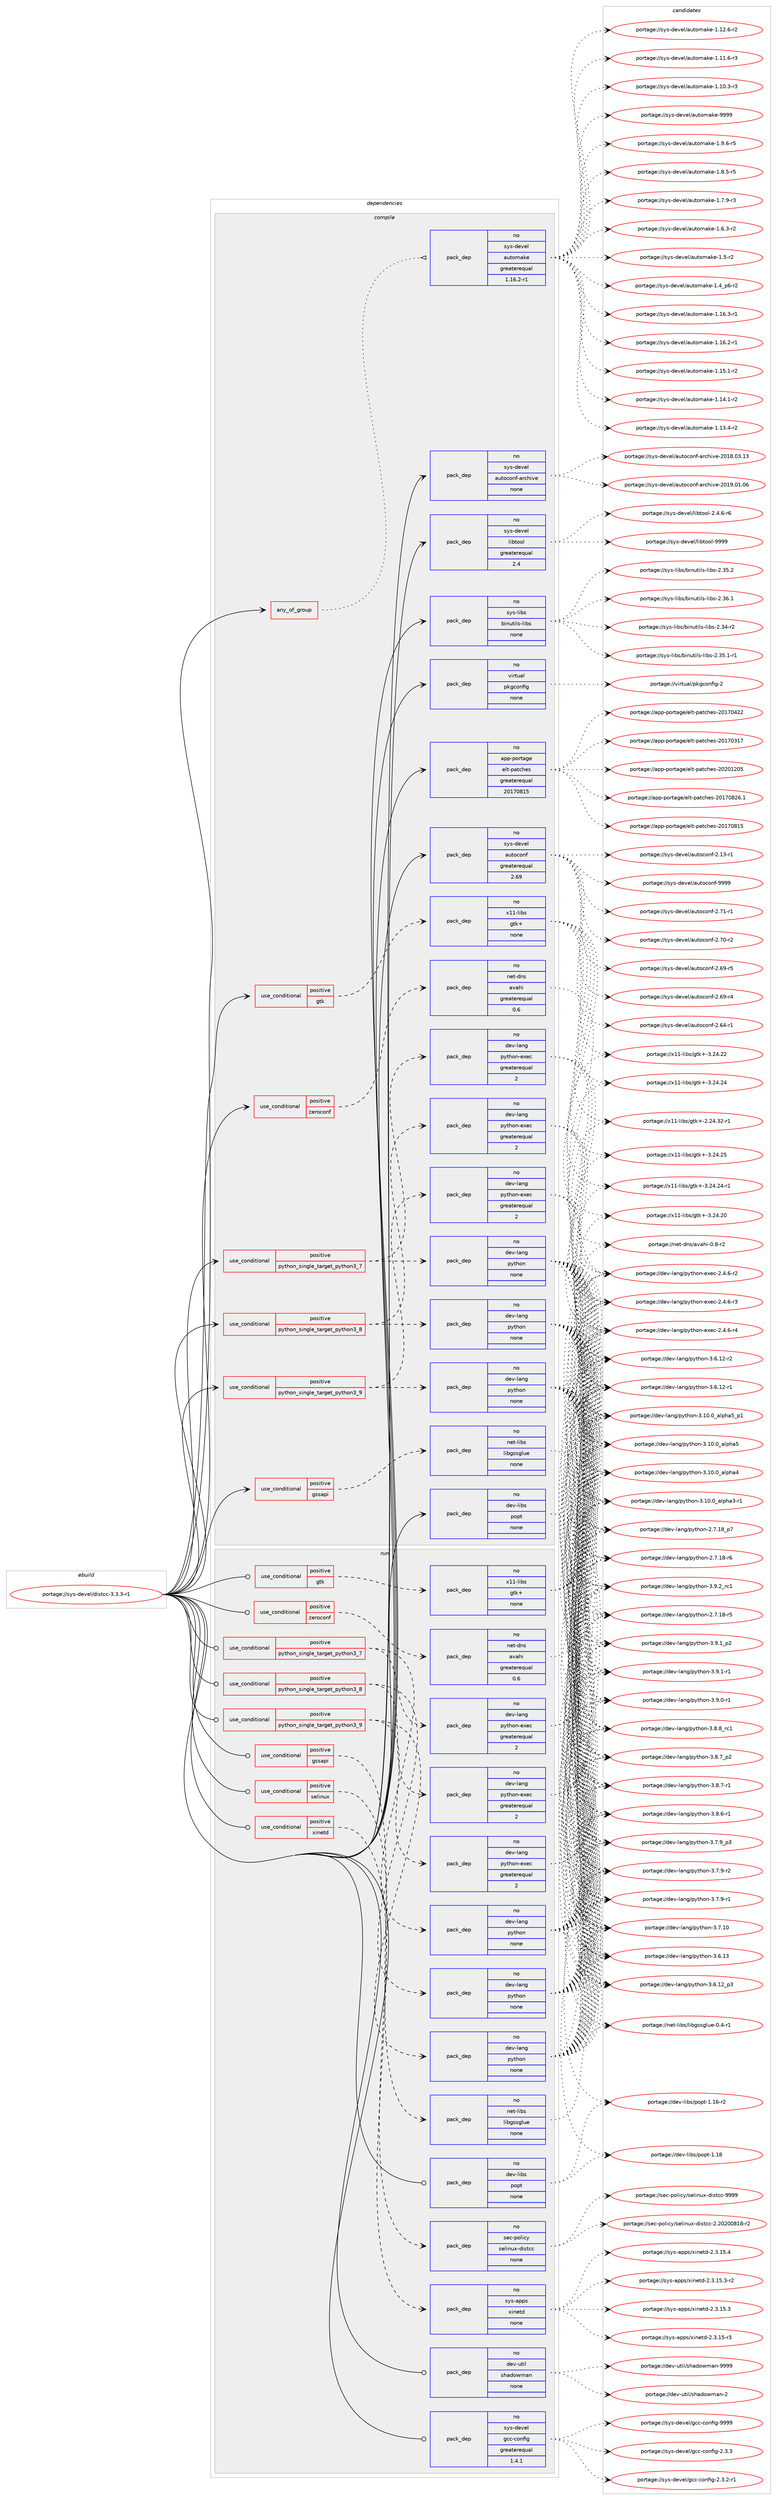digraph prolog {

# *************
# Graph options
# *************

newrank=true;
concentrate=true;
compound=true;
graph [rankdir=LR,fontname=Helvetica,fontsize=10,ranksep=1.5];#, ranksep=2.5, nodesep=0.2];
edge  [arrowhead=vee];
node  [fontname=Helvetica,fontsize=10];

# **********
# The ebuild
# **********

subgraph cluster_leftcol {
color=gray;
rank=same;
label=<<i>ebuild</i>>;
id [label="portage://sys-devel/distcc-3.3.3-r1", color=red, width=4, href="../sys-devel/distcc-3.3.3-r1.svg"];
}

# ****************
# The dependencies
# ****************

subgraph cluster_midcol {
color=gray;
label=<<i>dependencies</i>>;
subgraph cluster_compile {
fillcolor="#eeeeee";
style=filled;
label=<<i>compile</i>>;
subgraph any62 {
dependency4995 [label=<<TABLE BORDER="0" CELLBORDER="1" CELLSPACING="0" CELLPADDING="4"><TR><TD CELLPADDING="10">any_of_group</TD></TR></TABLE>>, shape=none, color=red];subgraph pack3703 {
dependency4996 [label=<<TABLE BORDER="0" CELLBORDER="1" CELLSPACING="0" CELLPADDING="4" WIDTH="220"><TR><TD ROWSPAN="6" CELLPADDING="30">pack_dep</TD></TR><TR><TD WIDTH="110">no</TD></TR><TR><TD>sys-devel</TD></TR><TR><TD>automake</TD></TR><TR><TD>greaterequal</TD></TR><TR><TD>1.16.2-r1</TD></TR></TABLE>>, shape=none, color=blue];
}
dependency4995:e -> dependency4996:w [weight=20,style="dotted",arrowhead="oinv"];
}
id:e -> dependency4995:w [weight=20,style="solid",arrowhead="vee"];
subgraph cond1221 {
dependency4997 [label=<<TABLE BORDER="0" CELLBORDER="1" CELLSPACING="0" CELLPADDING="4"><TR><TD ROWSPAN="3" CELLPADDING="10">use_conditional</TD></TR><TR><TD>positive</TD></TR><TR><TD>gssapi</TD></TR></TABLE>>, shape=none, color=red];
subgraph pack3704 {
dependency4998 [label=<<TABLE BORDER="0" CELLBORDER="1" CELLSPACING="0" CELLPADDING="4" WIDTH="220"><TR><TD ROWSPAN="6" CELLPADDING="30">pack_dep</TD></TR><TR><TD WIDTH="110">no</TD></TR><TR><TD>net-libs</TD></TR><TR><TD>libgssglue</TD></TR><TR><TD>none</TD></TR><TR><TD></TD></TR></TABLE>>, shape=none, color=blue];
}
dependency4997:e -> dependency4998:w [weight=20,style="dashed",arrowhead="vee"];
}
id:e -> dependency4997:w [weight=20,style="solid",arrowhead="vee"];
subgraph cond1222 {
dependency4999 [label=<<TABLE BORDER="0" CELLBORDER="1" CELLSPACING="0" CELLPADDING="4"><TR><TD ROWSPAN="3" CELLPADDING="10">use_conditional</TD></TR><TR><TD>positive</TD></TR><TR><TD>gtk</TD></TR></TABLE>>, shape=none, color=red];
subgraph pack3705 {
dependency5000 [label=<<TABLE BORDER="0" CELLBORDER="1" CELLSPACING="0" CELLPADDING="4" WIDTH="220"><TR><TD ROWSPAN="6" CELLPADDING="30">pack_dep</TD></TR><TR><TD WIDTH="110">no</TD></TR><TR><TD>x11-libs</TD></TR><TR><TD>gtk+</TD></TR><TR><TD>none</TD></TR><TR><TD></TD></TR></TABLE>>, shape=none, color=blue];
}
dependency4999:e -> dependency5000:w [weight=20,style="dashed",arrowhead="vee"];
}
id:e -> dependency4999:w [weight=20,style="solid",arrowhead="vee"];
subgraph cond1223 {
dependency5001 [label=<<TABLE BORDER="0" CELLBORDER="1" CELLSPACING="0" CELLPADDING="4"><TR><TD ROWSPAN="3" CELLPADDING="10">use_conditional</TD></TR><TR><TD>positive</TD></TR><TR><TD>python_single_target_python3_7</TD></TR></TABLE>>, shape=none, color=red];
subgraph pack3706 {
dependency5002 [label=<<TABLE BORDER="0" CELLBORDER="1" CELLSPACING="0" CELLPADDING="4" WIDTH="220"><TR><TD ROWSPAN="6" CELLPADDING="30">pack_dep</TD></TR><TR><TD WIDTH="110">no</TD></TR><TR><TD>dev-lang</TD></TR><TR><TD>python</TD></TR><TR><TD>none</TD></TR><TR><TD></TD></TR></TABLE>>, shape=none, color=blue];
}
dependency5001:e -> dependency5002:w [weight=20,style="dashed",arrowhead="vee"];
subgraph pack3707 {
dependency5003 [label=<<TABLE BORDER="0" CELLBORDER="1" CELLSPACING="0" CELLPADDING="4" WIDTH="220"><TR><TD ROWSPAN="6" CELLPADDING="30">pack_dep</TD></TR><TR><TD WIDTH="110">no</TD></TR><TR><TD>dev-lang</TD></TR><TR><TD>python-exec</TD></TR><TR><TD>greaterequal</TD></TR><TR><TD>2</TD></TR></TABLE>>, shape=none, color=blue];
}
dependency5001:e -> dependency5003:w [weight=20,style="dashed",arrowhead="vee"];
}
id:e -> dependency5001:w [weight=20,style="solid",arrowhead="vee"];
subgraph cond1224 {
dependency5004 [label=<<TABLE BORDER="0" CELLBORDER="1" CELLSPACING="0" CELLPADDING="4"><TR><TD ROWSPAN="3" CELLPADDING="10">use_conditional</TD></TR><TR><TD>positive</TD></TR><TR><TD>python_single_target_python3_8</TD></TR></TABLE>>, shape=none, color=red];
subgraph pack3708 {
dependency5005 [label=<<TABLE BORDER="0" CELLBORDER="1" CELLSPACING="0" CELLPADDING="4" WIDTH="220"><TR><TD ROWSPAN="6" CELLPADDING="30">pack_dep</TD></TR><TR><TD WIDTH="110">no</TD></TR><TR><TD>dev-lang</TD></TR><TR><TD>python</TD></TR><TR><TD>none</TD></TR><TR><TD></TD></TR></TABLE>>, shape=none, color=blue];
}
dependency5004:e -> dependency5005:w [weight=20,style="dashed",arrowhead="vee"];
subgraph pack3709 {
dependency5006 [label=<<TABLE BORDER="0" CELLBORDER="1" CELLSPACING="0" CELLPADDING="4" WIDTH="220"><TR><TD ROWSPAN="6" CELLPADDING="30">pack_dep</TD></TR><TR><TD WIDTH="110">no</TD></TR><TR><TD>dev-lang</TD></TR><TR><TD>python-exec</TD></TR><TR><TD>greaterequal</TD></TR><TR><TD>2</TD></TR></TABLE>>, shape=none, color=blue];
}
dependency5004:e -> dependency5006:w [weight=20,style="dashed",arrowhead="vee"];
}
id:e -> dependency5004:w [weight=20,style="solid",arrowhead="vee"];
subgraph cond1225 {
dependency5007 [label=<<TABLE BORDER="0" CELLBORDER="1" CELLSPACING="0" CELLPADDING="4"><TR><TD ROWSPAN="3" CELLPADDING="10">use_conditional</TD></TR><TR><TD>positive</TD></TR><TR><TD>python_single_target_python3_9</TD></TR></TABLE>>, shape=none, color=red];
subgraph pack3710 {
dependency5008 [label=<<TABLE BORDER="0" CELLBORDER="1" CELLSPACING="0" CELLPADDING="4" WIDTH="220"><TR><TD ROWSPAN="6" CELLPADDING="30">pack_dep</TD></TR><TR><TD WIDTH="110">no</TD></TR><TR><TD>dev-lang</TD></TR><TR><TD>python</TD></TR><TR><TD>none</TD></TR><TR><TD></TD></TR></TABLE>>, shape=none, color=blue];
}
dependency5007:e -> dependency5008:w [weight=20,style="dashed",arrowhead="vee"];
subgraph pack3711 {
dependency5009 [label=<<TABLE BORDER="0" CELLBORDER="1" CELLSPACING="0" CELLPADDING="4" WIDTH="220"><TR><TD ROWSPAN="6" CELLPADDING="30">pack_dep</TD></TR><TR><TD WIDTH="110">no</TD></TR><TR><TD>dev-lang</TD></TR><TR><TD>python-exec</TD></TR><TR><TD>greaterequal</TD></TR><TR><TD>2</TD></TR></TABLE>>, shape=none, color=blue];
}
dependency5007:e -> dependency5009:w [weight=20,style="dashed",arrowhead="vee"];
}
id:e -> dependency5007:w [weight=20,style="solid",arrowhead="vee"];
subgraph cond1226 {
dependency5010 [label=<<TABLE BORDER="0" CELLBORDER="1" CELLSPACING="0" CELLPADDING="4"><TR><TD ROWSPAN="3" CELLPADDING="10">use_conditional</TD></TR><TR><TD>positive</TD></TR><TR><TD>zeroconf</TD></TR></TABLE>>, shape=none, color=red];
subgraph pack3712 {
dependency5011 [label=<<TABLE BORDER="0" CELLBORDER="1" CELLSPACING="0" CELLPADDING="4" WIDTH="220"><TR><TD ROWSPAN="6" CELLPADDING="30">pack_dep</TD></TR><TR><TD WIDTH="110">no</TD></TR><TR><TD>net-dns</TD></TR><TR><TD>avahi</TD></TR><TR><TD>greaterequal</TD></TR><TR><TD>0.6</TD></TR></TABLE>>, shape=none, color=blue];
}
dependency5010:e -> dependency5011:w [weight=20,style="dashed",arrowhead="vee"];
}
id:e -> dependency5010:w [weight=20,style="solid",arrowhead="vee"];
subgraph pack3713 {
dependency5012 [label=<<TABLE BORDER="0" CELLBORDER="1" CELLSPACING="0" CELLPADDING="4" WIDTH="220"><TR><TD ROWSPAN="6" CELLPADDING="30">pack_dep</TD></TR><TR><TD WIDTH="110">no</TD></TR><TR><TD>app-portage</TD></TR><TR><TD>elt-patches</TD></TR><TR><TD>greaterequal</TD></TR><TR><TD>20170815</TD></TR></TABLE>>, shape=none, color=blue];
}
id:e -> dependency5012:w [weight=20,style="solid",arrowhead="vee"];
subgraph pack3714 {
dependency5013 [label=<<TABLE BORDER="0" CELLBORDER="1" CELLSPACING="0" CELLPADDING="4" WIDTH="220"><TR><TD ROWSPAN="6" CELLPADDING="30">pack_dep</TD></TR><TR><TD WIDTH="110">no</TD></TR><TR><TD>dev-libs</TD></TR><TR><TD>popt</TD></TR><TR><TD>none</TD></TR><TR><TD></TD></TR></TABLE>>, shape=none, color=blue];
}
id:e -> dependency5013:w [weight=20,style="solid",arrowhead="vee"];
subgraph pack3715 {
dependency5014 [label=<<TABLE BORDER="0" CELLBORDER="1" CELLSPACING="0" CELLPADDING="4" WIDTH="220"><TR><TD ROWSPAN="6" CELLPADDING="30">pack_dep</TD></TR><TR><TD WIDTH="110">no</TD></TR><TR><TD>sys-devel</TD></TR><TR><TD>autoconf</TD></TR><TR><TD>greaterequal</TD></TR><TR><TD>2.69</TD></TR></TABLE>>, shape=none, color=blue];
}
id:e -> dependency5014:w [weight=20,style="solid",arrowhead="vee"];
subgraph pack3716 {
dependency5015 [label=<<TABLE BORDER="0" CELLBORDER="1" CELLSPACING="0" CELLPADDING="4" WIDTH="220"><TR><TD ROWSPAN="6" CELLPADDING="30">pack_dep</TD></TR><TR><TD WIDTH="110">no</TD></TR><TR><TD>sys-devel</TD></TR><TR><TD>autoconf-archive</TD></TR><TR><TD>none</TD></TR><TR><TD></TD></TR></TABLE>>, shape=none, color=blue];
}
id:e -> dependency5015:w [weight=20,style="solid",arrowhead="vee"];
subgraph pack3717 {
dependency5016 [label=<<TABLE BORDER="0" CELLBORDER="1" CELLSPACING="0" CELLPADDING="4" WIDTH="220"><TR><TD ROWSPAN="6" CELLPADDING="30">pack_dep</TD></TR><TR><TD WIDTH="110">no</TD></TR><TR><TD>sys-devel</TD></TR><TR><TD>libtool</TD></TR><TR><TD>greaterequal</TD></TR><TR><TD>2.4</TD></TR></TABLE>>, shape=none, color=blue];
}
id:e -> dependency5016:w [weight=20,style="solid",arrowhead="vee"];
subgraph pack3718 {
dependency5017 [label=<<TABLE BORDER="0" CELLBORDER="1" CELLSPACING="0" CELLPADDING="4" WIDTH="220"><TR><TD ROWSPAN="6" CELLPADDING="30">pack_dep</TD></TR><TR><TD WIDTH="110">no</TD></TR><TR><TD>sys-libs</TD></TR><TR><TD>binutils-libs</TD></TR><TR><TD>none</TD></TR><TR><TD></TD></TR></TABLE>>, shape=none, color=blue];
}
id:e -> dependency5017:w [weight=20,style="solid",arrowhead="vee"];
subgraph pack3719 {
dependency5018 [label=<<TABLE BORDER="0" CELLBORDER="1" CELLSPACING="0" CELLPADDING="4" WIDTH="220"><TR><TD ROWSPAN="6" CELLPADDING="30">pack_dep</TD></TR><TR><TD WIDTH="110">no</TD></TR><TR><TD>virtual</TD></TR><TR><TD>pkgconfig</TD></TR><TR><TD>none</TD></TR><TR><TD></TD></TR></TABLE>>, shape=none, color=blue];
}
id:e -> dependency5018:w [weight=20,style="solid",arrowhead="vee"];
}
subgraph cluster_compileandrun {
fillcolor="#eeeeee";
style=filled;
label=<<i>compile and run</i>>;
}
subgraph cluster_run {
fillcolor="#eeeeee";
style=filled;
label=<<i>run</i>>;
subgraph cond1227 {
dependency5019 [label=<<TABLE BORDER="0" CELLBORDER="1" CELLSPACING="0" CELLPADDING="4"><TR><TD ROWSPAN="3" CELLPADDING="10">use_conditional</TD></TR><TR><TD>positive</TD></TR><TR><TD>gssapi</TD></TR></TABLE>>, shape=none, color=red];
subgraph pack3720 {
dependency5020 [label=<<TABLE BORDER="0" CELLBORDER="1" CELLSPACING="0" CELLPADDING="4" WIDTH="220"><TR><TD ROWSPAN="6" CELLPADDING="30">pack_dep</TD></TR><TR><TD WIDTH="110">no</TD></TR><TR><TD>net-libs</TD></TR><TR><TD>libgssglue</TD></TR><TR><TD>none</TD></TR><TR><TD></TD></TR></TABLE>>, shape=none, color=blue];
}
dependency5019:e -> dependency5020:w [weight=20,style="dashed",arrowhead="vee"];
}
id:e -> dependency5019:w [weight=20,style="solid",arrowhead="odot"];
subgraph cond1228 {
dependency5021 [label=<<TABLE BORDER="0" CELLBORDER="1" CELLSPACING="0" CELLPADDING="4"><TR><TD ROWSPAN="3" CELLPADDING="10">use_conditional</TD></TR><TR><TD>positive</TD></TR><TR><TD>gtk</TD></TR></TABLE>>, shape=none, color=red];
subgraph pack3721 {
dependency5022 [label=<<TABLE BORDER="0" CELLBORDER="1" CELLSPACING="0" CELLPADDING="4" WIDTH="220"><TR><TD ROWSPAN="6" CELLPADDING="30">pack_dep</TD></TR><TR><TD WIDTH="110">no</TD></TR><TR><TD>x11-libs</TD></TR><TR><TD>gtk+</TD></TR><TR><TD>none</TD></TR><TR><TD></TD></TR></TABLE>>, shape=none, color=blue];
}
dependency5021:e -> dependency5022:w [weight=20,style="dashed",arrowhead="vee"];
}
id:e -> dependency5021:w [weight=20,style="solid",arrowhead="odot"];
subgraph cond1229 {
dependency5023 [label=<<TABLE BORDER="0" CELLBORDER="1" CELLSPACING="0" CELLPADDING="4"><TR><TD ROWSPAN="3" CELLPADDING="10">use_conditional</TD></TR><TR><TD>positive</TD></TR><TR><TD>python_single_target_python3_7</TD></TR></TABLE>>, shape=none, color=red];
subgraph pack3722 {
dependency5024 [label=<<TABLE BORDER="0" CELLBORDER="1" CELLSPACING="0" CELLPADDING="4" WIDTH="220"><TR><TD ROWSPAN="6" CELLPADDING="30">pack_dep</TD></TR><TR><TD WIDTH="110">no</TD></TR><TR><TD>dev-lang</TD></TR><TR><TD>python</TD></TR><TR><TD>none</TD></TR><TR><TD></TD></TR></TABLE>>, shape=none, color=blue];
}
dependency5023:e -> dependency5024:w [weight=20,style="dashed",arrowhead="vee"];
subgraph pack3723 {
dependency5025 [label=<<TABLE BORDER="0" CELLBORDER="1" CELLSPACING="0" CELLPADDING="4" WIDTH="220"><TR><TD ROWSPAN="6" CELLPADDING="30">pack_dep</TD></TR><TR><TD WIDTH="110">no</TD></TR><TR><TD>dev-lang</TD></TR><TR><TD>python-exec</TD></TR><TR><TD>greaterequal</TD></TR><TR><TD>2</TD></TR></TABLE>>, shape=none, color=blue];
}
dependency5023:e -> dependency5025:w [weight=20,style="dashed",arrowhead="vee"];
}
id:e -> dependency5023:w [weight=20,style="solid",arrowhead="odot"];
subgraph cond1230 {
dependency5026 [label=<<TABLE BORDER="0" CELLBORDER="1" CELLSPACING="0" CELLPADDING="4"><TR><TD ROWSPAN="3" CELLPADDING="10">use_conditional</TD></TR><TR><TD>positive</TD></TR><TR><TD>python_single_target_python3_8</TD></TR></TABLE>>, shape=none, color=red];
subgraph pack3724 {
dependency5027 [label=<<TABLE BORDER="0" CELLBORDER="1" CELLSPACING="0" CELLPADDING="4" WIDTH="220"><TR><TD ROWSPAN="6" CELLPADDING="30">pack_dep</TD></TR><TR><TD WIDTH="110">no</TD></TR><TR><TD>dev-lang</TD></TR><TR><TD>python</TD></TR><TR><TD>none</TD></TR><TR><TD></TD></TR></TABLE>>, shape=none, color=blue];
}
dependency5026:e -> dependency5027:w [weight=20,style="dashed",arrowhead="vee"];
subgraph pack3725 {
dependency5028 [label=<<TABLE BORDER="0" CELLBORDER="1" CELLSPACING="0" CELLPADDING="4" WIDTH="220"><TR><TD ROWSPAN="6" CELLPADDING="30">pack_dep</TD></TR><TR><TD WIDTH="110">no</TD></TR><TR><TD>dev-lang</TD></TR><TR><TD>python-exec</TD></TR><TR><TD>greaterequal</TD></TR><TR><TD>2</TD></TR></TABLE>>, shape=none, color=blue];
}
dependency5026:e -> dependency5028:w [weight=20,style="dashed",arrowhead="vee"];
}
id:e -> dependency5026:w [weight=20,style="solid",arrowhead="odot"];
subgraph cond1231 {
dependency5029 [label=<<TABLE BORDER="0" CELLBORDER="1" CELLSPACING="0" CELLPADDING="4"><TR><TD ROWSPAN="3" CELLPADDING="10">use_conditional</TD></TR><TR><TD>positive</TD></TR><TR><TD>python_single_target_python3_9</TD></TR></TABLE>>, shape=none, color=red];
subgraph pack3726 {
dependency5030 [label=<<TABLE BORDER="0" CELLBORDER="1" CELLSPACING="0" CELLPADDING="4" WIDTH="220"><TR><TD ROWSPAN="6" CELLPADDING="30">pack_dep</TD></TR><TR><TD WIDTH="110">no</TD></TR><TR><TD>dev-lang</TD></TR><TR><TD>python</TD></TR><TR><TD>none</TD></TR><TR><TD></TD></TR></TABLE>>, shape=none, color=blue];
}
dependency5029:e -> dependency5030:w [weight=20,style="dashed",arrowhead="vee"];
subgraph pack3727 {
dependency5031 [label=<<TABLE BORDER="0" CELLBORDER="1" CELLSPACING="0" CELLPADDING="4" WIDTH="220"><TR><TD ROWSPAN="6" CELLPADDING="30">pack_dep</TD></TR><TR><TD WIDTH="110">no</TD></TR><TR><TD>dev-lang</TD></TR><TR><TD>python-exec</TD></TR><TR><TD>greaterequal</TD></TR><TR><TD>2</TD></TR></TABLE>>, shape=none, color=blue];
}
dependency5029:e -> dependency5031:w [weight=20,style="dashed",arrowhead="vee"];
}
id:e -> dependency5029:w [weight=20,style="solid",arrowhead="odot"];
subgraph cond1232 {
dependency5032 [label=<<TABLE BORDER="0" CELLBORDER="1" CELLSPACING="0" CELLPADDING="4"><TR><TD ROWSPAN="3" CELLPADDING="10">use_conditional</TD></TR><TR><TD>positive</TD></TR><TR><TD>selinux</TD></TR></TABLE>>, shape=none, color=red];
subgraph pack3728 {
dependency5033 [label=<<TABLE BORDER="0" CELLBORDER="1" CELLSPACING="0" CELLPADDING="4" WIDTH="220"><TR><TD ROWSPAN="6" CELLPADDING="30">pack_dep</TD></TR><TR><TD WIDTH="110">no</TD></TR><TR><TD>sec-policy</TD></TR><TR><TD>selinux-distcc</TD></TR><TR><TD>none</TD></TR><TR><TD></TD></TR></TABLE>>, shape=none, color=blue];
}
dependency5032:e -> dependency5033:w [weight=20,style="dashed",arrowhead="vee"];
}
id:e -> dependency5032:w [weight=20,style="solid",arrowhead="odot"];
subgraph cond1233 {
dependency5034 [label=<<TABLE BORDER="0" CELLBORDER="1" CELLSPACING="0" CELLPADDING="4"><TR><TD ROWSPAN="3" CELLPADDING="10">use_conditional</TD></TR><TR><TD>positive</TD></TR><TR><TD>xinetd</TD></TR></TABLE>>, shape=none, color=red];
subgraph pack3729 {
dependency5035 [label=<<TABLE BORDER="0" CELLBORDER="1" CELLSPACING="0" CELLPADDING="4" WIDTH="220"><TR><TD ROWSPAN="6" CELLPADDING="30">pack_dep</TD></TR><TR><TD WIDTH="110">no</TD></TR><TR><TD>sys-apps</TD></TR><TR><TD>xinetd</TD></TR><TR><TD>none</TD></TR><TR><TD></TD></TR></TABLE>>, shape=none, color=blue];
}
dependency5034:e -> dependency5035:w [weight=20,style="dashed",arrowhead="vee"];
}
id:e -> dependency5034:w [weight=20,style="solid",arrowhead="odot"];
subgraph cond1234 {
dependency5036 [label=<<TABLE BORDER="0" CELLBORDER="1" CELLSPACING="0" CELLPADDING="4"><TR><TD ROWSPAN="3" CELLPADDING="10">use_conditional</TD></TR><TR><TD>positive</TD></TR><TR><TD>zeroconf</TD></TR></TABLE>>, shape=none, color=red];
subgraph pack3730 {
dependency5037 [label=<<TABLE BORDER="0" CELLBORDER="1" CELLSPACING="0" CELLPADDING="4" WIDTH="220"><TR><TD ROWSPAN="6" CELLPADDING="30">pack_dep</TD></TR><TR><TD WIDTH="110">no</TD></TR><TR><TD>net-dns</TD></TR><TR><TD>avahi</TD></TR><TR><TD>greaterequal</TD></TR><TR><TD>0.6</TD></TR></TABLE>>, shape=none, color=blue];
}
dependency5036:e -> dependency5037:w [weight=20,style="dashed",arrowhead="vee"];
}
id:e -> dependency5036:w [weight=20,style="solid",arrowhead="odot"];
subgraph pack3731 {
dependency5038 [label=<<TABLE BORDER="0" CELLBORDER="1" CELLSPACING="0" CELLPADDING="4" WIDTH="220"><TR><TD ROWSPAN="6" CELLPADDING="30">pack_dep</TD></TR><TR><TD WIDTH="110">no</TD></TR><TR><TD>dev-libs</TD></TR><TR><TD>popt</TD></TR><TR><TD>none</TD></TR><TR><TD></TD></TR></TABLE>>, shape=none, color=blue];
}
id:e -> dependency5038:w [weight=20,style="solid",arrowhead="odot"];
subgraph pack3732 {
dependency5039 [label=<<TABLE BORDER="0" CELLBORDER="1" CELLSPACING="0" CELLPADDING="4" WIDTH="220"><TR><TD ROWSPAN="6" CELLPADDING="30">pack_dep</TD></TR><TR><TD WIDTH="110">no</TD></TR><TR><TD>dev-util</TD></TR><TR><TD>shadowman</TD></TR><TR><TD>none</TD></TR><TR><TD></TD></TR></TABLE>>, shape=none, color=blue];
}
id:e -> dependency5039:w [weight=20,style="solid",arrowhead="odot"];
subgraph pack3733 {
dependency5040 [label=<<TABLE BORDER="0" CELLBORDER="1" CELLSPACING="0" CELLPADDING="4" WIDTH="220"><TR><TD ROWSPAN="6" CELLPADDING="30">pack_dep</TD></TR><TR><TD WIDTH="110">no</TD></TR><TR><TD>sys-devel</TD></TR><TR><TD>gcc-config</TD></TR><TR><TD>greaterequal</TD></TR><TR><TD>1.4.1</TD></TR></TABLE>>, shape=none, color=blue];
}
id:e -> dependency5040:w [weight=20,style="solid",arrowhead="odot"];
}
}

# **************
# The candidates
# **************

subgraph cluster_choices {
rank=same;
color=gray;
label=<<i>candidates</i>>;

subgraph choice3703 {
color=black;
nodesep=1;
choice115121115451001011181011084797117116111109971071014557575757 [label="portage://sys-devel/automake-9999", color=red, width=4,href="../sys-devel/automake-9999.svg"];
choice115121115451001011181011084797117116111109971071014549465746544511453 [label="portage://sys-devel/automake-1.9.6-r5", color=red, width=4,href="../sys-devel/automake-1.9.6-r5.svg"];
choice115121115451001011181011084797117116111109971071014549465646534511453 [label="portage://sys-devel/automake-1.8.5-r5", color=red, width=4,href="../sys-devel/automake-1.8.5-r5.svg"];
choice115121115451001011181011084797117116111109971071014549465546574511451 [label="portage://sys-devel/automake-1.7.9-r3", color=red, width=4,href="../sys-devel/automake-1.7.9-r3.svg"];
choice115121115451001011181011084797117116111109971071014549465446514511450 [label="portage://sys-devel/automake-1.6.3-r2", color=red, width=4,href="../sys-devel/automake-1.6.3-r2.svg"];
choice11512111545100101118101108479711711611110997107101454946534511450 [label="portage://sys-devel/automake-1.5-r2", color=red, width=4,href="../sys-devel/automake-1.5-r2.svg"];
choice115121115451001011181011084797117116111109971071014549465295112544511450 [label="portage://sys-devel/automake-1.4_p6-r2", color=red, width=4,href="../sys-devel/automake-1.4_p6-r2.svg"];
choice11512111545100101118101108479711711611110997107101454946495446514511449 [label="portage://sys-devel/automake-1.16.3-r1", color=red, width=4,href="../sys-devel/automake-1.16.3-r1.svg"];
choice11512111545100101118101108479711711611110997107101454946495446504511449 [label="portage://sys-devel/automake-1.16.2-r1", color=red, width=4,href="../sys-devel/automake-1.16.2-r1.svg"];
choice11512111545100101118101108479711711611110997107101454946495346494511450 [label="portage://sys-devel/automake-1.15.1-r2", color=red, width=4,href="../sys-devel/automake-1.15.1-r2.svg"];
choice11512111545100101118101108479711711611110997107101454946495246494511450 [label="portage://sys-devel/automake-1.14.1-r2", color=red, width=4,href="../sys-devel/automake-1.14.1-r2.svg"];
choice11512111545100101118101108479711711611110997107101454946495146524511450 [label="portage://sys-devel/automake-1.13.4-r2", color=red, width=4,href="../sys-devel/automake-1.13.4-r2.svg"];
choice11512111545100101118101108479711711611110997107101454946495046544511450 [label="portage://sys-devel/automake-1.12.6-r2", color=red, width=4,href="../sys-devel/automake-1.12.6-r2.svg"];
choice11512111545100101118101108479711711611110997107101454946494946544511451 [label="portage://sys-devel/automake-1.11.6-r3", color=red, width=4,href="../sys-devel/automake-1.11.6-r3.svg"];
choice11512111545100101118101108479711711611110997107101454946494846514511451 [label="portage://sys-devel/automake-1.10.3-r3", color=red, width=4,href="../sys-devel/automake-1.10.3-r3.svg"];
dependency4996:e -> choice115121115451001011181011084797117116111109971071014557575757:w [style=dotted,weight="100"];
dependency4996:e -> choice115121115451001011181011084797117116111109971071014549465746544511453:w [style=dotted,weight="100"];
dependency4996:e -> choice115121115451001011181011084797117116111109971071014549465646534511453:w [style=dotted,weight="100"];
dependency4996:e -> choice115121115451001011181011084797117116111109971071014549465546574511451:w [style=dotted,weight="100"];
dependency4996:e -> choice115121115451001011181011084797117116111109971071014549465446514511450:w [style=dotted,weight="100"];
dependency4996:e -> choice11512111545100101118101108479711711611110997107101454946534511450:w [style=dotted,weight="100"];
dependency4996:e -> choice115121115451001011181011084797117116111109971071014549465295112544511450:w [style=dotted,weight="100"];
dependency4996:e -> choice11512111545100101118101108479711711611110997107101454946495446514511449:w [style=dotted,weight="100"];
dependency4996:e -> choice11512111545100101118101108479711711611110997107101454946495446504511449:w [style=dotted,weight="100"];
dependency4996:e -> choice11512111545100101118101108479711711611110997107101454946495346494511450:w [style=dotted,weight="100"];
dependency4996:e -> choice11512111545100101118101108479711711611110997107101454946495246494511450:w [style=dotted,weight="100"];
dependency4996:e -> choice11512111545100101118101108479711711611110997107101454946495146524511450:w [style=dotted,weight="100"];
dependency4996:e -> choice11512111545100101118101108479711711611110997107101454946495046544511450:w [style=dotted,weight="100"];
dependency4996:e -> choice11512111545100101118101108479711711611110997107101454946494946544511451:w [style=dotted,weight="100"];
dependency4996:e -> choice11512111545100101118101108479711711611110997107101454946494846514511451:w [style=dotted,weight="100"];
}
subgraph choice3704 {
color=black;
nodesep=1;
choice11010111645108105981154710810598103115115103108117101454846524511449 [label="portage://net-libs/libgssglue-0.4-r1", color=red, width=4,href="../net-libs/libgssglue-0.4-r1.svg"];
dependency4998:e -> choice11010111645108105981154710810598103115115103108117101454846524511449:w [style=dotted,weight="100"];
}
subgraph choice3705 {
color=black;
nodesep=1;
choice1204949451081059811547103116107434551465052465053 [label="portage://x11-libs/gtk+-3.24.25", color=red, width=4,href="../x11-libs/gtk+-3.24.25.svg"];
choice12049494510810598115471031161074345514650524650524511449 [label="portage://x11-libs/gtk+-3.24.24-r1", color=red, width=4,href="../x11-libs/gtk+-3.24.24-r1.svg"];
choice1204949451081059811547103116107434551465052465052 [label="portage://x11-libs/gtk+-3.24.24", color=red, width=4,href="../x11-libs/gtk+-3.24.24.svg"];
choice1204949451081059811547103116107434551465052465050 [label="portage://x11-libs/gtk+-3.24.22", color=red, width=4,href="../x11-libs/gtk+-3.24.22.svg"];
choice1204949451081059811547103116107434551465052465048 [label="portage://x11-libs/gtk+-3.24.20", color=red, width=4,href="../x11-libs/gtk+-3.24.20.svg"];
choice12049494510810598115471031161074345504650524651504511449 [label="portage://x11-libs/gtk+-2.24.32-r1", color=red, width=4,href="../x11-libs/gtk+-2.24.32-r1.svg"];
dependency5000:e -> choice1204949451081059811547103116107434551465052465053:w [style=dotted,weight="100"];
dependency5000:e -> choice12049494510810598115471031161074345514650524650524511449:w [style=dotted,weight="100"];
dependency5000:e -> choice1204949451081059811547103116107434551465052465052:w [style=dotted,weight="100"];
dependency5000:e -> choice1204949451081059811547103116107434551465052465050:w [style=dotted,weight="100"];
dependency5000:e -> choice1204949451081059811547103116107434551465052465048:w [style=dotted,weight="100"];
dependency5000:e -> choice12049494510810598115471031161074345504650524651504511449:w [style=dotted,weight="100"];
}
subgraph choice3706 {
color=black;
nodesep=1;
choice100101118451089711010347112121116104111110455146574650951149949 [label="portage://dev-lang/python-3.9.2_rc1", color=red, width=4,href="../dev-lang/python-3.9.2_rc1.svg"];
choice1001011184510897110103471121211161041111104551465746499511250 [label="portage://dev-lang/python-3.9.1_p2", color=red, width=4,href="../dev-lang/python-3.9.1_p2.svg"];
choice1001011184510897110103471121211161041111104551465746494511449 [label="portage://dev-lang/python-3.9.1-r1", color=red, width=4,href="../dev-lang/python-3.9.1-r1.svg"];
choice1001011184510897110103471121211161041111104551465746484511449 [label="portage://dev-lang/python-3.9.0-r1", color=red, width=4,href="../dev-lang/python-3.9.0-r1.svg"];
choice100101118451089711010347112121116104111110455146564656951149949 [label="portage://dev-lang/python-3.8.8_rc1", color=red, width=4,href="../dev-lang/python-3.8.8_rc1.svg"];
choice1001011184510897110103471121211161041111104551465646559511250 [label="portage://dev-lang/python-3.8.7_p2", color=red, width=4,href="../dev-lang/python-3.8.7_p2.svg"];
choice1001011184510897110103471121211161041111104551465646554511449 [label="portage://dev-lang/python-3.8.7-r1", color=red, width=4,href="../dev-lang/python-3.8.7-r1.svg"];
choice1001011184510897110103471121211161041111104551465646544511449 [label="portage://dev-lang/python-3.8.6-r1", color=red, width=4,href="../dev-lang/python-3.8.6-r1.svg"];
choice1001011184510897110103471121211161041111104551465546579511251 [label="portage://dev-lang/python-3.7.9_p3", color=red, width=4,href="../dev-lang/python-3.7.9_p3.svg"];
choice1001011184510897110103471121211161041111104551465546574511450 [label="portage://dev-lang/python-3.7.9-r2", color=red, width=4,href="../dev-lang/python-3.7.9-r2.svg"];
choice1001011184510897110103471121211161041111104551465546574511449 [label="portage://dev-lang/python-3.7.9-r1", color=red, width=4,href="../dev-lang/python-3.7.9-r1.svg"];
choice10010111845108971101034711212111610411111045514655464948 [label="portage://dev-lang/python-3.7.10", color=red, width=4,href="../dev-lang/python-3.7.10.svg"];
choice10010111845108971101034711212111610411111045514654464951 [label="portage://dev-lang/python-3.6.13", color=red, width=4,href="../dev-lang/python-3.6.13.svg"];
choice100101118451089711010347112121116104111110455146544649509511251 [label="portage://dev-lang/python-3.6.12_p3", color=red, width=4,href="../dev-lang/python-3.6.12_p3.svg"];
choice100101118451089711010347112121116104111110455146544649504511450 [label="portage://dev-lang/python-3.6.12-r2", color=red, width=4,href="../dev-lang/python-3.6.12-r2.svg"];
choice100101118451089711010347112121116104111110455146544649504511449 [label="portage://dev-lang/python-3.6.12-r1", color=red, width=4,href="../dev-lang/python-3.6.12-r1.svg"];
choice10010111845108971101034711212111610411111045514649484648959710811210497539511249 [label="portage://dev-lang/python-3.10.0_alpha5_p1", color=red, width=4,href="../dev-lang/python-3.10.0_alpha5_p1.svg"];
choice1001011184510897110103471121211161041111104551464948464895971081121049753 [label="portage://dev-lang/python-3.10.0_alpha5", color=red, width=4,href="../dev-lang/python-3.10.0_alpha5.svg"];
choice1001011184510897110103471121211161041111104551464948464895971081121049752 [label="portage://dev-lang/python-3.10.0_alpha4", color=red, width=4,href="../dev-lang/python-3.10.0_alpha4.svg"];
choice10010111845108971101034711212111610411111045514649484648959710811210497514511449 [label="portage://dev-lang/python-3.10.0_alpha3-r1", color=red, width=4,href="../dev-lang/python-3.10.0_alpha3-r1.svg"];
choice100101118451089711010347112121116104111110455046554649569511255 [label="portage://dev-lang/python-2.7.18_p7", color=red, width=4,href="../dev-lang/python-2.7.18_p7.svg"];
choice100101118451089711010347112121116104111110455046554649564511454 [label="portage://dev-lang/python-2.7.18-r6", color=red, width=4,href="../dev-lang/python-2.7.18-r6.svg"];
choice100101118451089711010347112121116104111110455046554649564511453 [label="portage://dev-lang/python-2.7.18-r5", color=red, width=4,href="../dev-lang/python-2.7.18-r5.svg"];
dependency5002:e -> choice100101118451089711010347112121116104111110455146574650951149949:w [style=dotted,weight="100"];
dependency5002:e -> choice1001011184510897110103471121211161041111104551465746499511250:w [style=dotted,weight="100"];
dependency5002:e -> choice1001011184510897110103471121211161041111104551465746494511449:w [style=dotted,weight="100"];
dependency5002:e -> choice1001011184510897110103471121211161041111104551465746484511449:w [style=dotted,weight="100"];
dependency5002:e -> choice100101118451089711010347112121116104111110455146564656951149949:w [style=dotted,weight="100"];
dependency5002:e -> choice1001011184510897110103471121211161041111104551465646559511250:w [style=dotted,weight="100"];
dependency5002:e -> choice1001011184510897110103471121211161041111104551465646554511449:w [style=dotted,weight="100"];
dependency5002:e -> choice1001011184510897110103471121211161041111104551465646544511449:w [style=dotted,weight="100"];
dependency5002:e -> choice1001011184510897110103471121211161041111104551465546579511251:w [style=dotted,weight="100"];
dependency5002:e -> choice1001011184510897110103471121211161041111104551465546574511450:w [style=dotted,weight="100"];
dependency5002:e -> choice1001011184510897110103471121211161041111104551465546574511449:w [style=dotted,weight="100"];
dependency5002:e -> choice10010111845108971101034711212111610411111045514655464948:w [style=dotted,weight="100"];
dependency5002:e -> choice10010111845108971101034711212111610411111045514654464951:w [style=dotted,weight="100"];
dependency5002:e -> choice100101118451089711010347112121116104111110455146544649509511251:w [style=dotted,weight="100"];
dependency5002:e -> choice100101118451089711010347112121116104111110455146544649504511450:w [style=dotted,weight="100"];
dependency5002:e -> choice100101118451089711010347112121116104111110455146544649504511449:w [style=dotted,weight="100"];
dependency5002:e -> choice10010111845108971101034711212111610411111045514649484648959710811210497539511249:w [style=dotted,weight="100"];
dependency5002:e -> choice1001011184510897110103471121211161041111104551464948464895971081121049753:w [style=dotted,weight="100"];
dependency5002:e -> choice1001011184510897110103471121211161041111104551464948464895971081121049752:w [style=dotted,weight="100"];
dependency5002:e -> choice10010111845108971101034711212111610411111045514649484648959710811210497514511449:w [style=dotted,weight="100"];
dependency5002:e -> choice100101118451089711010347112121116104111110455046554649569511255:w [style=dotted,weight="100"];
dependency5002:e -> choice100101118451089711010347112121116104111110455046554649564511454:w [style=dotted,weight="100"];
dependency5002:e -> choice100101118451089711010347112121116104111110455046554649564511453:w [style=dotted,weight="100"];
}
subgraph choice3707 {
color=black;
nodesep=1;
choice10010111845108971101034711212111610411111045101120101994550465246544511452 [label="portage://dev-lang/python-exec-2.4.6-r4", color=red, width=4,href="../dev-lang/python-exec-2.4.6-r4.svg"];
choice10010111845108971101034711212111610411111045101120101994550465246544511451 [label="portage://dev-lang/python-exec-2.4.6-r3", color=red, width=4,href="../dev-lang/python-exec-2.4.6-r3.svg"];
choice10010111845108971101034711212111610411111045101120101994550465246544511450 [label="portage://dev-lang/python-exec-2.4.6-r2", color=red, width=4,href="../dev-lang/python-exec-2.4.6-r2.svg"];
dependency5003:e -> choice10010111845108971101034711212111610411111045101120101994550465246544511452:w [style=dotted,weight="100"];
dependency5003:e -> choice10010111845108971101034711212111610411111045101120101994550465246544511451:w [style=dotted,weight="100"];
dependency5003:e -> choice10010111845108971101034711212111610411111045101120101994550465246544511450:w [style=dotted,weight="100"];
}
subgraph choice3708 {
color=black;
nodesep=1;
choice100101118451089711010347112121116104111110455146574650951149949 [label="portage://dev-lang/python-3.9.2_rc1", color=red, width=4,href="../dev-lang/python-3.9.2_rc1.svg"];
choice1001011184510897110103471121211161041111104551465746499511250 [label="portage://dev-lang/python-3.9.1_p2", color=red, width=4,href="../dev-lang/python-3.9.1_p2.svg"];
choice1001011184510897110103471121211161041111104551465746494511449 [label="portage://dev-lang/python-3.9.1-r1", color=red, width=4,href="../dev-lang/python-3.9.1-r1.svg"];
choice1001011184510897110103471121211161041111104551465746484511449 [label="portage://dev-lang/python-3.9.0-r1", color=red, width=4,href="../dev-lang/python-3.9.0-r1.svg"];
choice100101118451089711010347112121116104111110455146564656951149949 [label="portage://dev-lang/python-3.8.8_rc1", color=red, width=4,href="../dev-lang/python-3.8.8_rc1.svg"];
choice1001011184510897110103471121211161041111104551465646559511250 [label="portage://dev-lang/python-3.8.7_p2", color=red, width=4,href="../dev-lang/python-3.8.7_p2.svg"];
choice1001011184510897110103471121211161041111104551465646554511449 [label="portage://dev-lang/python-3.8.7-r1", color=red, width=4,href="../dev-lang/python-3.8.7-r1.svg"];
choice1001011184510897110103471121211161041111104551465646544511449 [label="portage://dev-lang/python-3.8.6-r1", color=red, width=4,href="../dev-lang/python-3.8.6-r1.svg"];
choice1001011184510897110103471121211161041111104551465546579511251 [label="portage://dev-lang/python-3.7.9_p3", color=red, width=4,href="../dev-lang/python-3.7.9_p3.svg"];
choice1001011184510897110103471121211161041111104551465546574511450 [label="portage://dev-lang/python-3.7.9-r2", color=red, width=4,href="../dev-lang/python-3.7.9-r2.svg"];
choice1001011184510897110103471121211161041111104551465546574511449 [label="portage://dev-lang/python-3.7.9-r1", color=red, width=4,href="../dev-lang/python-3.7.9-r1.svg"];
choice10010111845108971101034711212111610411111045514655464948 [label="portage://dev-lang/python-3.7.10", color=red, width=4,href="../dev-lang/python-3.7.10.svg"];
choice10010111845108971101034711212111610411111045514654464951 [label="portage://dev-lang/python-3.6.13", color=red, width=4,href="../dev-lang/python-3.6.13.svg"];
choice100101118451089711010347112121116104111110455146544649509511251 [label="portage://dev-lang/python-3.6.12_p3", color=red, width=4,href="../dev-lang/python-3.6.12_p3.svg"];
choice100101118451089711010347112121116104111110455146544649504511450 [label="portage://dev-lang/python-3.6.12-r2", color=red, width=4,href="../dev-lang/python-3.6.12-r2.svg"];
choice100101118451089711010347112121116104111110455146544649504511449 [label="portage://dev-lang/python-3.6.12-r1", color=red, width=4,href="../dev-lang/python-3.6.12-r1.svg"];
choice10010111845108971101034711212111610411111045514649484648959710811210497539511249 [label="portage://dev-lang/python-3.10.0_alpha5_p1", color=red, width=4,href="../dev-lang/python-3.10.0_alpha5_p1.svg"];
choice1001011184510897110103471121211161041111104551464948464895971081121049753 [label="portage://dev-lang/python-3.10.0_alpha5", color=red, width=4,href="../dev-lang/python-3.10.0_alpha5.svg"];
choice1001011184510897110103471121211161041111104551464948464895971081121049752 [label="portage://dev-lang/python-3.10.0_alpha4", color=red, width=4,href="../dev-lang/python-3.10.0_alpha4.svg"];
choice10010111845108971101034711212111610411111045514649484648959710811210497514511449 [label="portage://dev-lang/python-3.10.0_alpha3-r1", color=red, width=4,href="../dev-lang/python-3.10.0_alpha3-r1.svg"];
choice100101118451089711010347112121116104111110455046554649569511255 [label="portage://dev-lang/python-2.7.18_p7", color=red, width=4,href="../dev-lang/python-2.7.18_p7.svg"];
choice100101118451089711010347112121116104111110455046554649564511454 [label="portage://dev-lang/python-2.7.18-r6", color=red, width=4,href="../dev-lang/python-2.7.18-r6.svg"];
choice100101118451089711010347112121116104111110455046554649564511453 [label="portage://dev-lang/python-2.7.18-r5", color=red, width=4,href="../dev-lang/python-2.7.18-r5.svg"];
dependency5005:e -> choice100101118451089711010347112121116104111110455146574650951149949:w [style=dotted,weight="100"];
dependency5005:e -> choice1001011184510897110103471121211161041111104551465746499511250:w [style=dotted,weight="100"];
dependency5005:e -> choice1001011184510897110103471121211161041111104551465746494511449:w [style=dotted,weight="100"];
dependency5005:e -> choice1001011184510897110103471121211161041111104551465746484511449:w [style=dotted,weight="100"];
dependency5005:e -> choice100101118451089711010347112121116104111110455146564656951149949:w [style=dotted,weight="100"];
dependency5005:e -> choice1001011184510897110103471121211161041111104551465646559511250:w [style=dotted,weight="100"];
dependency5005:e -> choice1001011184510897110103471121211161041111104551465646554511449:w [style=dotted,weight="100"];
dependency5005:e -> choice1001011184510897110103471121211161041111104551465646544511449:w [style=dotted,weight="100"];
dependency5005:e -> choice1001011184510897110103471121211161041111104551465546579511251:w [style=dotted,weight="100"];
dependency5005:e -> choice1001011184510897110103471121211161041111104551465546574511450:w [style=dotted,weight="100"];
dependency5005:e -> choice1001011184510897110103471121211161041111104551465546574511449:w [style=dotted,weight="100"];
dependency5005:e -> choice10010111845108971101034711212111610411111045514655464948:w [style=dotted,weight="100"];
dependency5005:e -> choice10010111845108971101034711212111610411111045514654464951:w [style=dotted,weight="100"];
dependency5005:e -> choice100101118451089711010347112121116104111110455146544649509511251:w [style=dotted,weight="100"];
dependency5005:e -> choice100101118451089711010347112121116104111110455146544649504511450:w [style=dotted,weight="100"];
dependency5005:e -> choice100101118451089711010347112121116104111110455146544649504511449:w [style=dotted,weight="100"];
dependency5005:e -> choice10010111845108971101034711212111610411111045514649484648959710811210497539511249:w [style=dotted,weight="100"];
dependency5005:e -> choice1001011184510897110103471121211161041111104551464948464895971081121049753:w [style=dotted,weight="100"];
dependency5005:e -> choice1001011184510897110103471121211161041111104551464948464895971081121049752:w [style=dotted,weight="100"];
dependency5005:e -> choice10010111845108971101034711212111610411111045514649484648959710811210497514511449:w [style=dotted,weight="100"];
dependency5005:e -> choice100101118451089711010347112121116104111110455046554649569511255:w [style=dotted,weight="100"];
dependency5005:e -> choice100101118451089711010347112121116104111110455046554649564511454:w [style=dotted,weight="100"];
dependency5005:e -> choice100101118451089711010347112121116104111110455046554649564511453:w [style=dotted,weight="100"];
}
subgraph choice3709 {
color=black;
nodesep=1;
choice10010111845108971101034711212111610411111045101120101994550465246544511452 [label="portage://dev-lang/python-exec-2.4.6-r4", color=red, width=4,href="../dev-lang/python-exec-2.4.6-r4.svg"];
choice10010111845108971101034711212111610411111045101120101994550465246544511451 [label="portage://dev-lang/python-exec-2.4.6-r3", color=red, width=4,href="../dev-lang/python-exec-2.4.6-r3.svg"];
choice10010111845108971101034711212111610411111045101120101994550465246544511450 [label="portage://dev-lang/python-exec-2.4.6-r2", color=red, width=4,href="../dev-lang/python-exec-2.4.6-r2.svg"];
dependency5006:e -> choice10010111845108971101034711212111610411111045101120101994550465246544511452:w [style=dotted,weight="100"];
dependency5006:e -> choice10010111845108971101034711212111610411111045101120101994550465246544511451:w [style=dotted,weight="100"];
dependency5006:e -> choice10010111845108971101034711212111610411111045101120101994550465246544511450:w [style=dotted,weight="100"];
}
subgraph choice3710 {
color=black;
nodesep=1;
choice100101118451089711010347112121116104111110455146574650951149949 [label="portage://dev-lang/python-3.9.2_rc1", color=red, width=4,href="../dev-lang/python-3.9.2_rc1.svg"];
choice1001011184510897110103471121211161041111104551465746499511250 [label="portage://dev-lang/python-3.9.1_p2", color=red, width=4,href="../dev-lang/python-3.9.1_p2.svg"];
choice1001011184510897110103471121211161041111104551465746494511449 [label="portage://dev-lang/python-3.9.1-r1", color=red, width=4,href="../dev-lang/python-3.9.1-r1.svg"];
choice1001011184510897110103471121211161041111104551465746484511449 [label="portage://dev-lang/python-3.9.0-r1", color=red, width=4,href="../dev-lang/python-3.9.0-r1.svg"];
choice100101118451089711010347112121116104111110455146564656951149949 [label="portage://dev-lang/python-3.8.8_rc1", color=red, width=4,href="../dev-lang/python-3.8.8_rc1.svg"];
choice1001011184510897110103471121211161041111104551465646559511250 [label="portage://dev-lang/python-3.8.7_p2", color=red, width=4,href="../dev-lang/python-3.8.7_p2.svg"];
choice1001011184510897110103471121211161041111104551465646554511449 [label="portage://dev-lang/python-3.8.7-r1", color=red, width=4,href="../dev-lang/python-3.8.7-r1.svg"];
choice1001011184510897110103471121211161041111104551465646544511449 [label="portage://dev-lang/python-3.8.6-r1", color=red, width=4,href="../dev-lang/python-3.8.6-r1.svg"];
choice1001011184510897110103471121211161041111104551465546579511251 [label="portage://dev-lang/python-3.7.9_p3", color=red, width=4,href="../dev-lang/python-3.7.9_p3.svg"];
choice1001011184510897110103471121211161041111104551465546574511450 [label="portage://dev-lang/python-3.7.9-r2", color=red, width=4,href="../dev-lang/python-3.7.9-r2.svg"];
choice1001011184510897110103471121211161041111104551465546574511449 [label="portage://dev-lang/python-3.7.9-r1", color=red, width=4,href="../dev-lang/python-3.7.9-r1.svg"];
choice10010111845108971101034711212111610411111045514655464948 [label="portage://dev-lang/python-3.7.10", color=red, width=4,href="../dev-lang/python-3.7.10.svg"];
choice10010111845108971101034711212111610411111045514654464951 [label="portage://dev-lang/python-3.6.13", color=red, width=4,href="../dev-lang/python-3.6.13.svg"];
choice100101118451089711010347112121116104111110455146544649509511251 [label="portage://dev-lang/python-3.6.12_p3", color=red, width=4,href="../dev-lang/python-3.6.12_p3.svg"];
choice100101118451089711010347112121116104111110455146544649504511450 [label="portage://dev-lang/python-3.6.12-r2", color=red, width=4,href="../dev-lang/python-3.6.12-r2.svg"];
choice100101118451089711010347112121116104111110455146544649504511449 [label="portage://dev-lang/python-3.6.12-r1", color=red, width=4,href="../dev-lang/python-3.6.12-r1.svg"];
choice10010111845108971101034711212111610411111045514649484648959710811210497539511249 [label="portage://dev-lang/python-3.10.0_alpha5_p1", color=red, width=4,href="../dev-lang/python-3.10.0_alpha5_p1.svg"];
choice1001011184510897110103471121211161041111104551464948464895971081121049753 [label="portage://dev-lang/python-3.10.0_alpha5", color=red, width=4,href="../dev-lang/python-3.10.0_alpha5.svg"];
choice1001011184510897110103471121211161041111104551464948464895971081121049752 [label="portage://dev-lang/python-3.10.0_alpha4", color=red, width=4,href="../dev-lang/python-3.10.0_alpha4.svg"];
choice10010111845108971101034711212111610411111045514649484648959710811210497514511449 [label="portage://dev-lang/python-3.10.0_alpha3-r1", color=red, width=4,href="../dev-lang/python-3.10.0_alpha3-r1.svg"];
choice100101118451089711010347112121116104111110455046554649569511255 [label="portage://dev-lang/python-2.7.18_p7", color=red, width=4,href="../dev-lang/python-2.7.18_p7.svg"];
choice100101118451089711010347112121116104111110455046554649564511454 [label="portage://dev-lang/python-2.7.18-r6", color=red, width=4,href="../dev-lang/python-2.7.18-r6.svg"];
choice100101118451089711010347112121116104111110455046554649564511453 [label="portage://dev-lang/python-2.7.18-r5", color=red, width=4,href="../dev-lang/python-2.7.18-r5.svg"];
dependency5008:e -> choice100101118451089711010347112121116104111110455146574650951149949:w [style=dotted,weight="100"];
dependency5008:e -> choice1001011184510897110103471121211161041111104551465746499511250:w [style=dotted,weight="100"];
dependency5008:e -> choice1001011184510897110103471121211161041111104551465746494511449:w [style=dotted,weight="100"];
dependency5008:e -> choice1001011184510897110103471121211161041111104551465746484511449:w [style=dotted,weight="100"];
dependency5008:e -> choice100101118451089711010347112121116104111110455146564656951149949:w [style=dotted,weight="100"];
dependency5008:e -> choice1001011184510897110103471121211161041111104551465646559511250:w [style=dotted,weight="100"];
dependency5008:e -> choice1001011184510897110103471121211161041111104551465646554511449:w [style=dotted,weight="100"];
dependency5008:e -> choice1001011184510897110103471121211161041111104551465646544511449:w [style=dotted,weight="100"];
dependency5008:e -> choice1001011184510897110103471121211161041111104551465546579511251:w [style=dotted,weight="100"];
dependency5008:e -> choice1001011184510897110103471121211161041111104551465546574511450:w [style=dotted,weight="100"];
dependency5008:e -> choice1001011184510897110103471121211161041111104551465546574511449:w [style=dotted,weight="100"];
dependency5008:e -> choice10010111845108971101034711212111610411111045514655464948:w [style=dotted,weight="100"];
dependency5008:e -> choice10010111845108971101034711212111610411111045514654464951:w [style=dotted,weight="100"];
dependency5008:e -> choice100101118451089711010347112121116104111110455146544649509511251:w [style=dotted,weight="100"];
dependency5008:e -> choice100101118451089711010347112121116104111110455146544649504511450:w [style=dotted,weight="100"];
dependency5008:e -> choice100101118451089711010347112121116104111110455146544649504511449:w [style=dotted,weight="100"];
dependency5008:e -> choice10010111845108971101034711212111610411111045514649484648959710811210497539511249:w [style=dotted,weight="100"];
dependency5008:e -> choice1001011184510897110103471121211161041111104551464948464895971081121049753:w [style=dotted,weight="100"];
dependency5008:e -> choice1001011184510897110103471121211161041111104551464948464895971081121049752:w [style=dotted,weight="100"];
dependency5008:e -> choice10010111845108971101034711212111610411111045514649484648959710811210497514511449:w [style=dotted,weight="100"];
dependency5008:e -> choice100101118451089711010347112121116104111110455046554649569511255:w [style=dotted,weight="100"];
dependency5008:e -> choice100101118451089711010347112121116104111110455046554649564511454:w [style=dotted,weight="100"];
dependency5008:e -> choice100101118451089711010347112121116104111110455046554649564511453:w [style=dotted,weight="100"];
}
subgraph choice3711 {
color=black;
nodesep=1;
choice10010111845108971101034711212111610411111045101120101994550465246544511452 [label="portage://dev-lang/python-exec-2.4.6-r4", color=red, width=4,href="../dev-lang/python-exec-2.4.6-r4.svg"];
choice10010111845108971101034711212111610411111045101120101994550465246544511451 [label="portage://dev-lang/python-exec-2.4.6-r3", color=red, width=4,href="../dev-lang/python-exec-2.4.6-r3.svg"];
choice10010111845108971101034711212111610411111045101120101994550465246544511450 [label="portage://dev-lang/python-exec-2.4.6-r2", color=red, width=4,href="../dev-lang/python-exec-2.4.6-r2.svg"];
dependency5009:e -> choice10010111845108971101034711212111610411111045101120101994550465246544511452:w [style=dotted,weight="100"];
dependency5009:e -> choice10010111845108971101034711212111610411111045101120101994550465246544511451:w [style=dotted,weight="100"];
dependency5009:e -> choice10010111845108971101034711212111610411111045101120101994550465246544511450:w [style=dotted,weight="100"];
}
subgraph choice3712 {
color=black;
nodesep=1;
choice11010111645100110115479711897104105454846564511450 [label="portage://net-dns/avahi-0.8-r2", color=red, width=4,href="../net-dns/avahi-0.8-r2.svg"];
dependency5011:e -> choice11010111645100110115479711897104105454846564511450:w [style=dotted,weight="100"];
}
subgraph choice3713 {
color=black;
nodesep=1;
choice97112112451121111141169710310147101108116451129711699104101115455048504849504853 [label="portage://app-portage/elt-patches-20201205", color=red, width=4,href="../app-portage/elt-patches-20201205.svg"];
choice971121124511211111411697103101471011081164511297116991041011154550484955485650544649 [label="portage://app-portage/elt-patches-20170826.1", color=red, width=4,href="../app-portage/elt-patches-20170826.1.svg"];
choice97112112451121111141169710310147101108116451129711699104101115455048495548564953 [label="portage://app-portage/elt-patches-20170815", color=red, width=4,href="../app-portage/elt-patches-20170815.svg"];
choice97112112451121111141169710310147101108116451129711699104101115455048495548525050 [label="portage://app-portage/elt-patches-20170422", color=red, width=4,href="../app-portage/elt-patches-20170422.svg"];
choice97112112451121111141169710310147101108116451129711699104101115455048495548514955 [label="portage://app-portage/elt-patches-20170317", color=red, width=4,href="../app-portage/elt-patches-20170317.svg"];
dependency5012:e -> choice97112112451121111141169710310147101108116451129711699104101115455048504849504853:w [style=dotted,weight="100"];
dependency5012:e -> choice971121124511211111411697103101471011081164511297116991041011154550484955485650544649:w [style=dotted,weight="100"];
dependency5012:e -> choice97112112451121111141169710310147101108116451129711699104101115455048495548564953:w [style=dotted,weight="100"];
dependency5012:e -> choice97112112451121111141169710310147101108116451129711699104101115455048495548525050:w [style=dotted,weight="100"];
dependency5012:e -> choice97112112451121111141169710310147101108116451129711699104101115455048495548514955:w [style=dotted,weight="100"];
}
subgraph choice3714 {
color=black;
nodesep=1;
choice1001011184510810598115471121111121164549464956 [label="portage://dev-libs/popt-1.18", color=red, width=4,href="../dev-libs/popt-1.18.svg"];
choice10010111845108105981154711211111211645494649544511450 [label="portage://dev-libs/popt-1.16-r2", color=red, width=4,href="../dev-libs/popt-1.16-r2.svg"];
dependency5013:e -> choice1001011184510810598115471121111121164549464956:w [style=dotted,weight="100"];
dependency5013:e -> choice10010111845108105981154711211111211645494649544511450:w [style=dotted,weight="100"];
}
subgraph choice3715 {
color=black;
nodesep=1;
choice115121115451001011181011084797117116111991111101024557575757 [label="portage://sys-devel/autoconf-9999", color=red, width=4,href="../sys-devel/autoconf-9999.svg"];
choice1151211154510010111810110847971171161119911111010245504655494511449 [label="portage://sys-devel/autoconf-2.71-r1", color=red, width=4,href="../sys-devel/autoconf-2.71-r1.svg"];
choice1151211154510010111810110847971171161119911111010245504655484511450 [label="portage://sys-devel/autoconf-2.70-r2", color=red, width=4,href="../sys-devel/autoconf-2.70-r2.svg"];
choice1151211154510010111810110847971171161119911111010245504654574511453 [label="portage://sys-devel/autoconf-2.69-r5", color=red, width=4,href="../sys-devel/autoconf-2.69-r5.svg"];
choice1151211154510010111810110847971171161119911111010245504654574511452 [label="portage://sys-devel/autoconf-2.69-r4", color=red, width=4,href="../sys-devel/autoconf-2.69-r4.svg"];
choice1151211154510010111810110847971171161119911111010245504654524511449 [label="portage://sys-devel/autoconf-2.64-r1", color=red, width=4,href="../sys-devel/autoconf-2.64-r1.svg"];
choice1151211154510010111810110847971171161119911111010245504649514511449 [label="portage://sys-devel/autoconf-2.13-r1", color=red, width=4,href="../sys-devel/autoconf-2.13-r1.svg"];
dependency5014:e -> choice115121115451001011181011084797117116111991111101024557575757:w [style=dotted,weight="100"];
dependency5014:e -> choice1151211154510010111810110847971171161119911111010245504655494511449:w [style=dotted,weight="100"];
dependency5014:e -> choice1151211154510010111810110847971171161119911111010245504655484511450:w [style=dotted,weight="100"];
dependency5014:e -> choice1151211154510010111810110847971171161119911111010245504654574511453:w [style=dotted,weight="100"];
dependency5014:e -> choice1151211154510010111810110847971171161119911111010245504654574511452:w [style=dotted,weight="100"];
dependency5014:e -> choice1151211154510010111810110847971171161119911111010245504654524511449:w [style=dotted,weight="100"];
dependency5014:e -> choice1151211154510010111810110847971171161119911111010245504649514511449:w [style=dotted,weight="100"];
}
subgraph choice3716 {
color=black;
nodesep=1;
choice115121115451001011181011084797117116111991111101024597114991041051181014550484957464849464854 [label="portage://sys-devel/autoconf-archive-2019.01.06", color=red, width=4,href="../sys-devel/autoconf-archive-2019.01.06.svg"];
choice115121115451001011181011084797117116111991111101024597114991041051181014550484956464851464951 [label="portage://sys-devel/autoconf-archive-2018.03.13", color=red, width=4,href="../sys-devel/autoconf-archive-2018.03.13.svg"];
dependency5015:e -> choice115121115451001011181011084797117116111991111101024597114991041051181014550484957464849464854:w [style=dotted,weight="100"];
dependency5015:e -> choice115121115451001011181011084797117116111991111101024597114991041051181014550484956464851464951:w [style=dotted,weight="100"];
}
subgraph choice3717 {
color=black;
nodesep=1;
choice1151211154510010111810110847108105981161111111084557575757 [label="portage://sys-devel/libtool-9999", color=red, width=4,href="../sys-devel/libtool-9999.svg"];
choice1151211154510010111810110847108105981161111111084550465246544511454 [label="portage://sys-devel/libtool-2.4.6-r6", color=red, width=4,href="../sys-devel/libtool-2.4.6-r6.svg"];
dependency5016:e -> choice1151211154510010111810110847108105981161111111084557575757:w [style=dotted,weight="100"];
dependency5016:e -> choice1151211154510010111810110847108105981161111111084550465246544511454:w [style=dotted,weight="100"];
}
subgraph choice3718 {
color=black;
nodesep=1;
choice11512111545108105981154798105110117116105108115451081059811545504651544649 [label="portage://sys-libs/binutils-libs-2.36.1", color=red, width=4,href="../sys-libs/binutils-libs-2.36.1.svg"];
choice11512111545108105981154798105110117116105108115451081059811545504651534650 [label="portage://sys-libs/binutils-libs-2.35.2", color=red, width=4,href="../sys-libs/binutils-libs-2.35.2.svg"];
choice115121115451081059811547981051101171161051081154510810598115455046515346494511449 [label="portage://sys-libs/binutils-libs-2.35.1-r1", color=red, width=4,href="../sys-libs/binutils-libs-2.35.1-r1.svg"];
choice11512111545108105981154798105110117116105108115451081059811545504651524511450 [label="portage://sys-libs/binutils-libs-2.34-r2", color=red, width=4,href="../sys-libs/binutils-libs-2.34-r2.svg"];
dependency5017:e -> choice11512111545108105981154798105110117116105108115451081059811545504651544649:w [style=dotted,weight="100"];
dependency5017:e -> choice11512111545108105981154798105110117116105108115451081059811545504651534650:w [style=dotted,weight="100"];
dependency5017:e -> choice115121115451081059811547981051101171161051081154510810598115455046515346494511449:w [style=dotted,weight="100"];
dependency5017:e -> choice11512111545108105981154798105110117116105108115451081059811545504651524511450:w [style=dotted,weight="100"];
}
subgraph choice3719 {
color=black;
nodesep=1;
choice1181051141161179710847112107103991111101021051034550 [label="portage://virtual/pkgconfig-2", color=red, width=4,href="../virtual/pkgconfig-2.svg"];
dependency5018:e -> choice1181051141161179710847112107103991111101021051034550:w [style=dotted,weight="100"];
}
subgraph choice3720 {
color=black;
nodesep=1;
choice11010111645108105981154710810598103115115103108117101454846524511449 [label="portage://net-libs/libgssglue-0.4-r1", color=red, width=4,href="../net-libs/libgssglue-0.4-r1.svg"];
dependency5020:e -> choice11010111645108105981154710810598103115115103108117101454846524511449:w [style=dotted,weight="100"];
}
subgraph choice3721 {
color=black;
nodesep=1;
choice1204949451081059811547103116107434551465052465053 [label="portage://x11-libs/gtk+-3.24.25", color=red, width=4,href="../x11-libs/gtk+-3.24.25.svg"];
choice12049494510810598115471031161074345514650524650524511449 [label="portage://x11-libs/gtk+-3.24.24-r1", color=red, width=4,href="../x11-libs/gtk+-3.24.24-r1.svg"];
choice1204949451081059811547103116107434551465052465052 [label="portage://x11-libs/gtk+-3.24.24", color=red, width=4,href="../x11-libs/gtk+-3.24.24.svg"];
choice1204949451081059811547103116107434551465052465050 [label="portage://x11-libs/gtk+-3.24.22", color=red, width=4,href="../x11-libs/gtk+-3.24.22.svg"];
choice1204949451081059811547103116107434551465052465048 [label="portage://x11-libs/gtk+-3.24.20", color=red, width=4,href="../x11-libs/gtk+-3.24.20.svg"];
choice12049494510810598115471031161074345504650524651504511449 [label="portage://x11-libs/gtk+-2.24.32-r1", color=red, width=4,href="../x11-libs/gtk+-2.24.32-r1.svg"];
dependency5022:e -> choice1204949451081059811547103116107434551465052465053:w [style=dotted,weight="100"];
dependency5022:e -> choice12049494510810598115471031161074345514650524650524511449:w [style=dotted,weight="100"];
dependency5022:e -> choice1204949451081059811547103116107434551465052465052:w [style=dotted,weight="100"];
dependency5022:e -> choice1204949451081059811547103116107434551465052465050:w [style=dotted,weight="100"];
dependency5022:e -> choice1204949451081059811547103116107434551465052465048:w [style=dotted,weight="100"];
dependency5022:e -> choice12049494510810598115471031161074345504650524651504511449:w [style=dotted,weight="100"];
}
subgraph choice3722 {
color=black;
nodesep=1;
choice100101118451089711010347112121116104111110455146574650951149949 [label="portage://dev-lang/python-3.9.2_rc1", color=red, width=4,href="../dev-lang/python-3.9.2_rc1.svg"];
choice1001011184510897110103471121211161041111104551465746499511250 [label="portage://dev-lang/python-3.9.1_p2", color=red, width=4,href="../dev-lang/python-3.9.1_p2.svg"];
choice1001011184510897110103471121211161041111104551465746494511449 [label="portage://dev-lang/python-3.9.1-r1", color=red, width=4,href="../dev-lang/python-3.9.1-r1.svg"];
choice1001011184510897110103471121211161041111104551465746484511449 [label="portage://dev-lang/python-3.9.0-r1", color=red, width=4,href="../dev-lang/python-3.9.0-r1.svg"];
choice100101118451089711010347112121116104111110455146564656951149949 [label="portage://dev-lang/python-3.8.8_rc1", color=red, width=4,href="../dev-lang/python-3.8.8_rc1.svg"];
choice1001011184510897110103471121211161041111104551465646559511250 [label="portage://dev-lang/python-3.8.7_p2", color=red, width=4,href="../dev-lang/python-3.8.7_p2.svg"];
choice1001011184510897110103471121211161041111104551465646554511449 [label="portage://dev-lang/python-3.8.7-r1", color=red, width=4,href="../dev-lang/python-3.8.7-r1.svg"];
choice1001011184510897110103471121211161041111104551465646544511449 [label="portage://dev-lang/python-3.8.6-r1", color=red, width=4,href="../dev-lang/python-3.8.6-r1.svg"];
choice1001011184510897110103471121211161041111104551465546579511251 [label="portage://dev-lang/python-3.7.9_p3", color=red, width=4,href="../dev-lang/python-3.7.9_p3.svg"];
choice1001011184510897110103471121211161041111104551465546574511450 [label="portage://dev-lang/python-3.7.9-r2", color=red, width=4,href="../dev-lang/python-3.7.9-r2.svg"];
choice1001011184510897110103471121211161041111104551465546574511449 [label="portage://dev-lang/python-3.7.9-r1", color=red, width=4,href="../dev-lang/python-3.7.9-r1.svg"];
choice10010111845108971101034711212111610411111045514655464948 [label="portage://dev-lang/python-3.7.10", color=red, width=4,href="../dev-lang/python-3.7.10.svg"];
choice10010111845108971101034711212111610411111045514654464951 [label="portage://dev-lang/python-3.6.13", color=red, width=4,href="../dev-lang/python-3.6.13.svg"];
choice100101118451089711010347112121116104111110455146544649509511251 [label="portage://dev-lang/python-3.6.12_p3", color=red, width=4,href="../dev-lang/python-3.6.12_p3.svg"];
choice100101118451089711010347112121116104111110455146544649504511450 [label="portage://dev-lang/python-3.6.12-r2", color=red, width=4,href="../dev-lang/python-3.6.12-r2.svg"];
choice100101118451089711010347112121116104111110455146544649504511449 [label="portage://dev-lang/python-3.6.12-r1", color=red, width=4,href="../dev-lang/python-3.6.12-r1.svg"];
choice10010111845108971101034711212111610411111045514649484648959710811210497539511249 [label="portage://dev-lang/python-3.10.0_alpha5_p1", color=red, width=4,href="../dev-lang/python-3.10.0_alpha5_p1.svg"];
choice1001011184510897110103471121211161041111104551464948464895971081121049753 [label="portage://dev-lang/python-3.10.0_alpha5", color=red, width=4,href="../dev-lang/python-3.10.0_alpha5.svg"];
choice1001011184510897110103471121211161041111104551464948464895971081121049752 [label="portage://dev-lang/python-3.10.0_alpha4", color=red, width=4,href="../dev-lang/python-3.10.0_alpha4.svg"];
choice10010111845108971101034711212111610411111045514649484648959710811210497514511449 [label="portage://dev-lang/python-3.10.0_alpha3-r1", color=red, width=4,href="../dev-lang/python-3.10.0_alpha3-r1.svg"];
choice100101118451089711010347112121116104111110455046554649569511255 [label="portage://dev-lang/python-2.7.18_p7", color=red, width=4,href="../dev-lang/python-2.7.18_p7.svg"];
choice100101118451089711010347112121116104111110455046554649564511454 [label="portage://dev-lang/python-2.7.18-r6", color=red, width=4,href="../dev-lang/python-2.7.18-r6.svg"];
choice100101118451089711010347112121116104111110455046554649564511453 [label="portage://dev-lang/python-2.7.18-r5", color=red, width=4,href="../dev-lang/python-2.7.18-r5.svg"];
dependency5024:e -> choice100101118451089711010347112121116104111110455146574650951149949:w [style=dotted,weight="100"];
dependency5024:e -> choice1001011184510897110103471121211161041111104551465746499511250:w [style=dotted,weight="100"];
dependency5024:e -> choice1001011184510897110103471121211161041111104551465746494511449:w [style=dotted,weight="100"];
dependency5024:e -> choice1001011184510897110103471121211161041111104551465746484511449:w [style=dotted,weight="100"];
dependency5024:e -> choice100101118451089711010347112121116104111110455146564656951149949:w [style=dotted,weight="100"];
dependency5024:e -> choice1001011184510897110103471121211161041111104551465646559511250:w [style=dotted,weight="100"];
dependency5024:e -> choice1001011184510897110103471121211161041111104551465646554511449:w [style=dotted,weight="100"];
dependency5024:e -> choice1001011184510897110103471121211161041111104551465646544511449:w [style=dotted,weight="100"];
dependency5024:e -> choice1001011184510897110103471121211161041111104551465546579511251:w [style=dotted,weight="100"];
dependency5024:e -> choice1001011184510897110103471121211161041111104551465546574511450:w [style=dotted,weight="100"];
dependency5024:e -> choice1001011184510897110103471121211161041111104551465546574511449:w [style=dotted,weight="100"];
dependency5024:e -> choice10010111845108971101034711212111610411111045514655464948:w [style=dotted,weight="100"];
dependency5024:e -> choice10010111845108971101034711212111610411111045514654464951:w [style=dotted,weight="100"];
dependency5024:e -> choice100101118451089711010347112121116104111110455146544649509511251:w [style=dotted,weight="100"];
dependency5024:e -> choice100101118451089711010347112121116104111110455146544649504511450:w [style=dotted,weight="100"];
dependency5024:e -> choice100101118451089711010347112121116104111110455146544649504511449:w [style=dotted,weight="100"];
dependency5024:e -> choice10010111845108971101034711212111610411111045514649484648959710811210497539511249:w [style=dotted,weight="100"];
dependency5024:e -> choice1001011184510897110103471121211161041111104551464948464895971081121049753:w [style=dotted,weight="100"];
dependency5024:e -> choice1001011184510897110103471121211161041111104551464948464895971081121049752:w [style=dotted,weight="100"];
dependency5024:e -> choice10010111845108971101034711212111610411111045514649484648959710811210497514511449:w [style=dotted,weight="100"];
dependency5024:e -> choice100101118451089711010347112121116104111110455046554649569511255:w [style=dotted,weight="100"];
dependency5024:e -> choice100101118451089711010347112121116104111110455046554649564511454:w [style=dotted,weight="100"];
dependency5024:e -> choice100101118451089711010347112121116104111110455046554649564511453:w [style=dotted,weight="100"];
}
subgraph choice3723 {
color=black;
nodesep=1;
choice10010111845108971101034711212111610411111045101120101994550465246544511452 [label="portage://dev-lang/python-exec-2.4.6-r4", color=red, width=4,href="../dev-lang/python-exec-2.4.6-r4.svg"];
choice10010111845108971101034711212111610411111045101120101994550465246544511451 [label="portage://dev-lang/python-exec-2.4.6-r3", color=red, width=4,href="../dev-lang/python-exec-2.4.6-r3.svg"];
choice10010111845108971101034711212111610411111045101120101994550465246544511450 [label="portage://dev-lang/python-exec-2.4.6-r2", color=red, width=4,href="../dev-lang/python-exec-2.4.6-r2.svg"];
dependency5025:e -> choice10010111845108971101034711212111610411111045101120101994550465246544511452:w [style=dotted,weight="100"];
dependency5025:e -> choice10010111845108971101034711212111610411111045101120101994550465246544511451:w [style=dotted,weight="100"];
dependency5025:e -> choice10010111845108971101034711212111610411111045101120101994550465246544511450:w [style=dotted,weight="100"];
}
subgraph choice3724 {
color=black;
nodesep=1;
choice100101118451089711010347112121116104111110455146574650951149949 [label="portage://dev-lang/python-3.9.2_rc1", color=red, width=4,href="../dev-lang/python-3.9.2_rc1.svg"];
choice1001011184510897110103471121211161041111104551465746499511250 [label="portage://dev-lang/python-3.9.1_p2", color=red, width=4,href="../dev-lang/python-3.9.1_p2.svg"];
choice1001011184510897110103471121211161041111104551465746494511449 [label="portage://dev-lang/python-3.9.1-r1", color=red, width=4,href="../dev-lang/python-3.9.1-r1.svg"];
choice1001011184510897110103471121211161041111104551465746484511449 [label="portage://dev-lang/python-3.9.0-r1", color=red, width=4,href="../dev-lang/python-3.9.0-r1.svg"];
choice100101118451089711010347112121116104111110455146564656951149949 [label="portage://dev-lang/python-3.8.8_rc1", color=red, width=4,href="../dev-lang/python-3.8.8_rc1.svg"];
choice1001011184510897110103471121211161041111104551465646559511250 [label="portage://dev-lang/python-3.8.7_p2", color=red, width=4,href="../dev-lang/python-3.8.7_p2.svg"];
choice1001011184510897110103471121211161041111104551465646554511449 [label="portage://dev-lang/python-3.8.7-r1", color=red, width=4,href="../dev-lang/python-3.8.7-r1.svg"];
choice1001011184510897110103471121211161041111104551465646544511449 [label="portage://dev-lang/python-3.8.6-r1", color=red, width=4,href="../dev-lang/python-3.8.6-r1.svg"];
choice1001011184510897110103471121211161041111104551465546579511251 [label="portage://dev-lang/python-3.7.9_p3", color=red, width=4,href="../dev-lang/python-3.7.9_p3.svg"];
choice1001011184510897110103471121211161041111104551465546574511450 [label="portage://dev-lang/python-3.7.9-r2", color=red, width=4,href="../dev-lang/python-3.7.9-r2.svg"];
choice1001011184510897110103471121211161041111104551465546574511449 [label="portage://dev-lang/python-3.7.9-r1", color=red, width=4,href="../dev-lang/python-3.7.9-r1.svg"];
choice10010111845108971101034711212111610411111045514655464948 [label="portage://dev-lang/python-3.7.10", color=red, width=4,href="../dev-lang/python-3.7.10.svg"];
choice10010111845108971101034711212111610411111045514654464951 [label="portage://dev-lang/python-3.6.13", color=red, width=4,href="../dev-lang/python-3.6.13.svg"];
choice100101118451089711010347112121116104111110455146544649509511251 [label="portage://dev-lang/python-3.6.12_p3", color=red, width=4,href="../dev-lang/python-3.6.12_p3.svg"];
choice100101118451089711010347112121116104111110455146544649504511450 [label="portage://dev-lang/python-3.6.12-r2", color=red, width=4,href="../dev-lang/python-3.6.12-r2.svg"];
choice100101118451089711010347112121116104111110455146544649504511449 [label="portage://dev-lang/python-3.6.12-r1", color=red, width=4,href="../dev-lang/python-3.6.12-r1.svg"];
choice10010111845108971101034711212111610411111045514649484648959710811210497539511249 [label="portage://dev-lang/python-3.10.0_alpha5_p1", color=red, width=4,href="../dev-lang/python-3.10.0_alpha5_p1.svg"];
choice1001011184510897110103471121211161041111104551464948464895971081121049753 [label="portage://dev-lang/python-3.10.0_alpha5", color=red, width=4,href="../dev-lang/python-3.10.0_alpha5.svg"];
choice1001011184510897110103471121211161041111104551464948464895971081121049752 [label="portage://dev-lang/python-3.10.0_alpha4", color=red, width=4,href="../dev-lang/python-3.10.0_alpha4.svg"];
choice10010111845108971101034711212111610411111045514649484648959710811210497514511449 [label="portage://dev-lang/python-3.10.0_alpha3-r1", color=red, width=4,href="../dev-lang/python-3.10.0_alpha3-r1.svg"];
choice100101118451089711010347112121116104111110455046554649569511255 [label="portage://dev-lang/python-2.7.18_p7", color=red, width=4,href="../dev-lang/python-2.7.18_p7.svg"];
choice100101118451089711010347112121116104111110455046554649564511454 [label="portage://dev-lang/python-2.7.18-r6", color=red, width=4,href="../dev-lang/python-2.7.18-r6.svg"];
choice100101118451089711010347112121116104111110455046554649564511453 [label="portage://dev-lang/python-2.7.18-r5", color=red, width=4,href="../dev-lang/python-2.7.18-r5.svg"];
dependency5027:e -> choice100101118451089711010347112121116104111110455146574650951149949:w [style=dotted,weight="100"];
dependency5027:e -> choice1001011184510897110103471121211161041111104551465746499511250:w [style=dotted,weight="100"];
dependency5027:e -> choice1001011184510897110103471121211161041111104551465746494511449:w [style=dotted,weight="100"];
dependency5027:e -> choice1001011184510897110103471121211161041111104551465746484511449:w [style=dotted,weight="100"];
dependency5027:e -> choice100101118451089711010347112121116104111110455146564656951149949:w [style=dotted,weight="100"];
dependency5027:e -> choice1001011184510897110103471121211161041111104551465646559511250:w [style=dotted,weight="100"];
dependency5027:e -> choice1001011184510897110103471121211161041111104551465646554511449:w [style=dotted,weight="100"];
dependency5027:e -> choice1001011184510897110103471121211161041111104551465646544511449:w [style=dotted,weight="100"];
dependency5027:e -> choice1001011184510897110103471121211161041111104551465546579511251:w [style=dotted,weight="100"];
dependency5027:e -> choice1001011184510897110103471121211161041111104551465546574511450:w [style=dotted,weight="100"];
dependency5027:e -> choice1001011184510897110103471121211161041111104551465546574511449:w [style=dotted,weight="100"];
dependency5027:e -> choice10010111845108971101034711212111610411111045514655464948:w [style=dotted,weight="100"];
dependency5027:e -> choice10010111845108971101034711212111610411111045514654464951:w [style=dotted,weight="100"];
dependency5027:e -> choice100101118451089711010347112121116104111110455146544649509511251:w [style=dotted,weight="100"];
dependency5027:e -> choice100101118451089711010347112121116104111110455146544649504511450:w [style=dotted,weight="100"];
dependency5027:e -> choice100101118451089711010347112121116104111110455146544649504511449:w [style=dotted,weight="100"];
dependency5027:e -> choice10010111845108971101034711212111610411111045514649484648959710811210497539511249:w [style=dotted,weight="100"];
dependency5027:e -> choice1001011184510897110103471121211161041111104551464948464895971081121049753:w [style=dotted,weight="100"];
dependency5027:e -> choice1001011184510897110103471121211161041111104551464948464895971081121049752:w [style=dotted,weight="100"];
dependency5027:e -> choice10010111845108971101034711212111610411111045514649484648959710811210497514511449:w [style=dotted,weight="100"];
dependency5027:e -> choice100101118451089711010347112121116104111110455046554649569511255:w [style=dotted,weight="100"];
dependency5027:e -> choice100101118451089711010347112121116104111110455046554649564511454:w [style=dotted,weight="100"];
dependency5027:e -> choice100101118451089711010347112121116104111110455046554649564511453:w [style=dotted,weight="100"];
}
subgraph choice3725 {
color=black;
nodesep=1;
choice10010111845108971101034711212111610411111045101120101994550465246544511452 [label="portage://dev-lang/python-exec-2.4.6-r4", color=red, width=4,href="../dev-lang/python-exec-2.4.6-r4.svg"];
choice10010111845108971101034711212111610411111045101120101994550465246544511451 [label="portage://dev-lang/python-exec-2.4.6-r3", color=red, width=4,href="../dev-lang/python-exec-2.4.6-r3.svg"];
choice10010111845108971101034711212111610411111045101120101994550465246544511450 [label="portage://dev-lang/python-exec-2.4.6-r2", color=red, width=4,href="../dev-lang/python-exec-2.4.6-r2.svg"];
dependency5028:e -> choice10010111845108971101034711212111610411111045101120101994550465246544511452:w [style=dotted,weight="100"];
dependency5028:e -> choice10010111845108971101034711212111610411111045101120101994550465246544511451:w [style=dotted,weight="100"];
dependency5028:e -> choice10010111845108971101034711212111610411111045101120101994550465246544511450:w [style=dotted,weight="100"];
}
subgraph choice3726 {
color=black;
nodesep=1;
choice100101118451089711010347112121116104111110455146574650951149949 [label="portage://dev-lang/python-3.9.2_rc1", color=red, width=4,href="../dev-lang/python-3.9.2_rc1.svg"];
choice1001011184510897110103471121211161041111104551465746499511250 [label="portage://dev-lang/python-3.9.1_p2", color=red, width=4,href="../dev-lang/python-3.9.1_p2.svg"];
choice1001011184510897110103471121211161041111104551465746494511449 [label="portage://dev-lang/python-3.9.1-r1", color=red, width=4,href="../dev-lang/python-3.9.1-r1.svg"];
choice1001011184510897110103471121211161041111104551465746484511449 [label="portage://dev-lang/python-3.9.0-r1", color=red, width=4,href="../dev-lang/python-3.9.0-r1.svg"];
choice100101118451089711010347112121116104111110455146564656951149949 [label="portage://dev-lang/python-3.8.8_rc1", color=red, width=4,href="../dev-lang/python-3.8.8_rc1.svg"];
choice1001011184510897110103471121211161041111104551465646559511250 [label="portage://dev-lang/python-3.8.7_p2", color=red, width=4,href="../dev-lang/python-3.8.7_p2.svg"];
choice1001011184510897110103471121211161041111104551465646554511449 [label="portage://dev-lang/python-3.8.7-r1", color=red, width=4,href="../dev-lang/python-3.8.7-r1.svg"];
choice1001011184510897110103471121211161041111104551465646544511449 [label="portage://dev-lang/python-3.8.6-r1", color=red, width=4,href="../dev-lang/python-3.8.6-r1.svg"];
choice1001011184510897110103471121211161041111104551465546579511251 [label="portage://dev-lang/python-3.7.9_p3", color=red, width=4,href="../dev-lang/python-3.7.9_p3.svg"];
choice1001011184510897110103471121211161041111104551465546574511450 [label="portage://dev-lang/python-3.7.9-r2", color=red, width=4,href="../dev-lang/python-3.7.9-r2.svg"];
choice1001011184510897110103471121211161041111104551465546574511449 [label="portage://dev-lang/python-3.7.9-r1", color=red, width=4,href="../dev-lang/python-3.7.9-r1.svg"];
choice10010111845108971101034711212111610411111045514655464948 [label="portage://dev-lang/python-3.7.10", color=red, width=4,href="../dev-lang/python-3.7.10.svg"];
choice10010111845108971101034711212111610411111045514654464951 [label="portage://dev-lang/python-3.6.13", color=red, width=4,href="../dev-lang/python-3.6.13.svg"];
choice100101118451089711010347112121116104111110455146544649509511251 [label="portage://dev-lang/python-3.6.12_p3", color=red, width=4,href="../dev-lang/python-3.6.12_p3.svg"];
choice100101118451089711010347112121116104111110455146544649504511450 [label="portage://dev-lang/python-3.6.12-r2", color=red, width=4,href="../dev-lang/python-3.6.12-r2.svg"];
choice100101118451089711010347112121116104111110455146544649504511449 [label="portage://dev-lang/python-3.6.12-r1", color=red, width=4,href="../dev-lang/python-3.6.12-r1.svg"];
choice10010111845108971101034711212111610411111045514649484648959710811210497539511249 [label="portage://dev-lang/python-3.10.0_alpha5_p1", color=red, width=4,href="../dev-lang/python-3.10.0_alpha5_p1.svg"];
choice1001011184510897110103471121211161041111104551464948464895971081121049753 [label="portage://dev-lang/python-3.10.0_alpha5", color=red, width=4,href="../dev-lang/python-3.10.0_alpha5.svg"];
choice1001011184510897110103471121211161041111104551464948464895971081121049752 [label="portage://dev-lang/python-3.10.0_alpha4", color=red, width=4,href="../dev-lang/python-3.10.0_alpha4.svg"];
choice10010111845108971101034711212111610411111045514649484648959710811210497514511449 [label="portage://dev-lang/python-3.10.0_alpha3-r1", color=red, width=4,href="../dev-lang/python-3.10.0_alpha3-r1.svg"];
choice100101118451089711010347112121116104111110455046554649569511255 [label="portage://dev-lang/python-2.7.18_p7", color=red, width=4,href="../dev-lang/python-2.7.18_p7.svg"];
choice100101118451089711010347112121116104111110455046554649564511454 [label="portage://dev-lang/python-2.7.18-r6", color=red, width=4,href="../dev-lang/python-2.7.18-r6.svg"];
choice100101118451089711010347112121116104111110455046554649564511453 [label="portage://dev-lang/python-2.7.18-r5", color=red, width=4,href="../dev-lang/python-2.7.18-r5.svg"];
dependency5030:e -> choice100101118451089711010347112121116104111110455146574650951149949:w [style=dotted,weight="100"];
dependency5030:e -> choice1001011184510897110103471121211161041111104551465746499511250:w [style=dotted,weight="100"];
dependency5030:e -> choice1001011184510897110103471121211161041111104551465746494511449:w [style=dotted,weight="100"];
dependency5030:e -> choice1001011184510897110103471121211161041111104551465746484511449:w [style=dotted,weight="100"];
dependency5030:e -> choice100101118451089711010347112121116104111110455146564656951149949:w [style=dotted,weight="100"];
dependency5030:e -> choice1001011184510897110103471121211161041111104551465646559511250:w [style=dotted,weight="100"];
dependency5030:e -> choice1001011184510897110103471121211161041111104551465646554511449:w [style=dotted,weight="100"];
dependency5030:e -> choice1001011184510897110103471121211161041111104551465646544511449:w [style=dotted,weight="100"];
dependency5030:e -> choice1001011184510897110103471121211161041111104551465546579511251:w [style=dotted,weight="100"];
dependency5030:e -> choice1001011184510897110103471121211161041111104551465546574511450:w [style=dotted,weight="100"];
dependency5030:e -> choice1001011184510897110103471121211161041111104551465546574511449:w [style=dotted,weight="100"];
dependency5030:e -> choice10010111845108971101034711212111610411111045514655464948:w [style=dotted,weight="100"];
dependency5030:e -> choice10010111845108971101034711212111610411111045514654464951:w [style=dotted,weight="100"];
dependency5030:e -> choice100101118451089711010347112121116104111110455146544649509511251:w [style=dotted,weight="100"];
dependency5030:e -> choice100101118451089711010347112121116104111110455146544649504511450:w [style=dotted,weight="100"];
dependency5030:e -> choice100101118451089711010347112121116104111110455146544649504511449:w [style=dotted,weight="100"];
dependency5030:e -> choice10010111845108971101034711212111610411111045514649484648959710811210497539511249:w [style=dotted,weight="100"];
dependency5030:e -> choice1001011184510897110103471121211161041111104551464948464895971081121049753:w [style=dotted,weight="100"];
dependency5030:e -> choice1001011184510897110103471121211161041111104551464948464895971081121049752:w [style=dotted,weight="100"];
dependency5030:e -> choice10010111845108971101034711212111610411111045514649484648959710811210497514511449:w [style=dotted,weight="100"];
dependency5030:e -> choice100101118451089711010347112121116104111110455046554649569511255:w [style=dotted,weight="100"];
dependency5030:e -> choice100101118451089711010347112121116104111110455046554649564511454:w [style=dotted,weight="100"];
dependency5030:e -> choice100101118451089711010347112121116104111110455046554649564511453:w [style=dotted,weight="100"];
}
subgraph choice3727 {
color=black;
nodesep=1;
choice10010111845108971101034711212111610411111045101120101994550465246544511452 [label="portage://dev-lang/python-exec-2.4.6-r4", color=red, width=4,href="../dev-lang/python-exec-2.4.6-r4.svg"];
choice10010111845108971101034711212111610411111045101120101994550465246544511451 [label="portage://dev-lang/python-exec-2.4.6-r3", color=red, width=4,href="../dev-lang/python-exec-2.4.6-r3.svg"];
choice10010111845108971101034711212111610411111045101120101994550465246544511450 [label="portage://dev-lang/python-exec-2.4.6-r2", color=red, width=4,href="../dev-lang/python-exec-2.4.6-r2.svg"];
dependency5031:e -> choice10010111845108971101034711212111610411111045101120101994550465246544511452:w [style=dotted,weight="100"];
dependency5031:e -> choice10010111845108971101034711212111610411111045101120101994550465246544511451:w [style=dotted,weight="100"];
dependency5031:e -> choice10010111845108971101034711212111610411111045101120101994550465246544511450:w [style=dotted,weight="100"];
}
subgraph choice3728 {
color=black;
nodesep=1;
choice115101994511211110810599121471151011081051101171204510010511511699994557575757 [label="portage://sec-policy/selinux-distcc-9999", color=red, width=4,href="../sec-policy/selinux-distcc-9999.svg"];
choice1151019945112111108105991214711510110810511011712045100105115116999945504650485048485649564511450 [label="portage://sec-policy/selinux-distcc-2.20200818-r2", color=red, width=4,href="../sec-policy/selinux-distcc-2.20200818-r2.svg"];
dependency5033:e -> choice115101994511211110810599121471151011081051101171204510010511511699994557575757:w [style=dotted,weight="100"];
dependency5033:e -> choice1151019945112111108105991214711510110810511011712045100105115116999945504650485048485649564511450:w [style=dotted,weight="100"];
}
subgraph choice3729 {
color=black;
nodesep=1;
choice115121115459711211211547120105110101116100455046514649534652 [label="portage://sys-apps/xinetd-2.3.15.4", color=red, width=4,href="../sys-apps/xinetd-2.3.15.4.svg"];
choice1151211154597112112115471201051101011161004550465146495346514511450 [label="portage://sys-apps/xinetd-2.3.15.3-r2", color=red, width=4,href="../sys-apps/xinetd-2.3.15.3-r2.svg"];
choice115121115459711211211547120105110101116100455046514649534651 [label="portage://sys-apps/xinetd-2.3.15.3", color=red, width=4,href="../sys-apps/xinetd-2.3.15.3.svg"];
choice115121115459711211211547120105110101116100455046514649534511451 [label="portage://sys-apps/xinetd-2.3.15-r3", color=red, width=4,href="../sys-apps/xinetd-2.3.15-r3.svg"];
dependency5035:e -> choice115121115459711211211547120105110101116100455046514649534652:w [style=dotted,weight="100"];
dependency5035:e -> choice1151211154597112112115471201051101011161004550465146495346514511450:w [style=dotted,weight="100"];
dependency5035:e -> choice115121115459711211211547120105110101116100455046514649534651:w [style=dotted,weight="100"];
dependency5035:e -> choice115121115459711211211547120105110101116100455046514649534511451:w [style=dotted,weight="100"];
}
subgraph choice3730 {
color=black;
nodesep=1;
choice11010111645100110115479711897104105454846564511450 [label="portage://net-dns/avahi-0.8-r2", color=red, width=4,href="../net-dns/avahi-0.8-r2.svg"];
dependency5037:e -> choice11010111645100110115479711897104105454846564511450:w [style=dotted,weight="100"];
}
subgraph choice3731 {
color=black;
nodesep=1;
choice1001011184510810598115471121111121164549464956 [label="portage://dev-libs/popt-1.18", color=red, width=4,href="../dev-libs/popt-1.18.svg"];
choice10010111845108105981154711211111211645494649544511450 [label="portage://dev-libs/popt-1.16-r2", color=red, width=4,href="../dev-libs/popt-1.16-r2.svg"];
dependency5038:e -> choice1001011184510810598115471121111121164549464956:w [style=dotted,weight="100"];
dependency5038:e -> choice10010111845108105981154711211111211645494649544511450:w [style=dotted,weight="100"];
}
subgraph choice3732 {
color=black;
nodesep=1;
choice100101118451171161051084711510497100111119109971104557575757 [label="portage://dev-util/shadowman-9999", color=red, width=4,href="../dev-util/shadowman-9999.svg"];
choice100101118451171161051084711510497100111119109971104550 [label="portage://dev-util/shadowman-2", color=red, width=4,href="../dev-util/shadowman-2.svg"];
dependency5039:e -> choice100101118451171161051084711510497100111119109971104557575757:w [style=dotted,weight="100"];
dependency5039:e -> choice100101118451171161051084711510497100111119109971104550:w [style=dotted,weight="100"];
}
subgraph choice3733 {
color=black;
nodesep=1;
choice1151211154510010111810110847103999945991111101021051034557575757 [label="portage://sys-devel/gcc-config-9999", color=red, width=4,href="../sys-devel/gcc-config-9999.svg"];
choice115121115451001011181011084710399994599111110102105103455046514651 [label="portage://sys-devel/gcc-config-2.3.3", color=red, width=4,href="../sys-devel/gcc-config-2.3.3.svg"];
choice1151211154510010111810110847103999945991111101021051034550465146504511449 [label="portage://sys-devel/gcc-config-2.3.2-r1", color=red, width=4,href="../sys-devel/gcc-config-2.3.2-r1.svg"];
dependency5040:e -> choice1151211154510010111810110847103999945991111101021051034557575757:w [style=dotted,weight="100"];
dependency5040:e -> choice115121115451001011181011084710399994599111110102105103455046514651:w [style=dotted,weight="100"];
dependency5040:e -> choice1151211154510010111810110847103999945991111101021051034550465146504511449:w [style=dotted,weight="100"];
}
}

}
